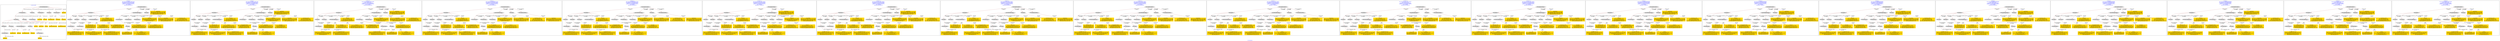 digraph n0 {
fontcolor="blue"
remincross="true"
label="s21-s-met.json"
subgraph cluster_0 {
label="1-correct model"
n2[style="filled",color="white",fillcolor="lightgray",label="E12_Production1"];
n3[style="filled",color="white",fillcolor="lightgray",label="E21_Person1"];
n4[style="filled",color="white",fillcolor="lightgray",label="E55_Type1"];
n5[style="filled",color="white",fillcolor="lightgray",label="E52_Time-Span3"];
n6[style="filled",color="white",fillcolor="lightgray",label="E69_Death1"];
n7[style="filled",color="white",fillcolor="lightgray",label="E74_Group1"];
n8[style="filled",color="white",fillcolor="lightgray",label="E82_Actor_Appellation1"];
n9[style="filled",color="white",fillcolor="lightgray",label="E67_Birth1"];
n10[shape="plaintext",style="filled",fillcolor="gold",label="artistURI"];
n11[style="filled",color="white",fillcolor="lightgray",label="E22_Man-Made_Object1"];
n12[style="filled",color="white",fillcolor="lightgray",label="E35_Title1"];
n13[style="filled",color="white",fillcolor="lightgray",label="E8_Acquisition1"];
n14[style="filled",color="white",fillcolor="lightgray",label="E55_Type2"];
n15[style="filled",color="white",fillcolor="lightgray",label="E54_Dimension1"];
n16[shape="plaintext",style="filled",fillcolor="gold",label="objectURI"];
n17[shape="plaintext",style="filled",fillcolor="gold",label="artworkTitle"];
n18[style="filled",color="white",fillcolor="lightgray",label="E52_Time-Span1"];
n19[shape="plaintext",style="filled",fillcolor="gold",label="birthDate"];
n20[style="filled",color="white",fillcolor="lightgray",label="E52_Time-Span2"];
n21[shape="plaintext",style="filled",fillcolor="gold",label="deathDate"];
n22[shape="plaintext",style="filled",fillcolor="gold",label="dateOfStartOfCreation"];
n23[shape="plaintext",style="filled",fillcolor="gold",label="dateOfEndOfCreation"];
n24[shape="plaintext",style="filled",fillcolor="gold",label="dimensions"];
n25[shape="plaintext",style="filled",fillcolor="gold",label="medium_URI"];
n26[shape="plaintext",style="filled",fillcolor="gold",label="medium"];
n27[shape="plaintext",style="filled",fillcolor="gold",label="classification_URI"];
n28[shape="plaintext",style="filled",fillcolor="gold",label="classification"];
n29[shape="plaintext",style="filled",fillcolor="gold",label="nationality_URI"];
n30[shape="plaintext",style="filled",fillcolor="gold",label="nationality"];
n31[shape="plaintext",style="filled",fillcolor="gold",label="artistAppellationURI"];
n32[shape="plaintext",style="filled",fillcolor="gold",label="artistName"];
n33[shape="plaintext",style="filled",fillcolor="gold",label="creditLine"];
}
subgraph cluster_1 {
label="candidate 0\nlink coherence:0.8928571428571429\nnode coherence:0.9230769230769231\nconfidence:0.46816559175145583\nmapping score:0.5081919493872374\ncost:126.9993\n-precision:0.68-recall:0.61"
n35[style="filled",color="white",fillcolor="lightgray",label="E12_Production1"];
n36[style="filled",color="white",fillcolor="lightgray",label="E55_Type1"];
n37[style="filled",color="white",fillcolor="lightgray",label="E21_Person1"];
n38[style="filled",color="white",fillcolor="lightgray",label="E67_Birth1"];
n39[style="filled",color="white",fillcolor="lightgray",label="E69_Death1"];
n40[style="filled",color="white",fillcolor="lightgray",label="E74_Group1"];
n41[style="filled",color="white",fillcolor="lightgray",label="E82_Actor_Appellation1"];
n42[style="filled",color="white",fillcolor="lightgray",label="E22_Man-Made_Object1"];
n43[style="filled",color="white",fillcolor="lightgray",label="E54_Dimension1"];
n44[style="filled",color="white",fillcolor="lightgray",label="E8_Acquisition1"];
n45[style="filled",color="white",fillcolor="lightgray",label="E33_Linguistic_Object2"];
n46[style="filled",color="white",fillcolor="lightgray",label="E55_Type2"];
n47[style="filled",color="white",fillcolor="lightgray",label="E52_Time-Span1"];
n48[style="filled",color="white",fillcolor="lightgray",label="E52_Time-Span3"];
n49[shape="plaintext",style="filled",fillcolor="gold",label="nationality_URI\n[E74_Group,classLink,0.644]\n[E55_Type,classLink,0.215]\n[E57_Material,classLink,0.112]\n[E74_Group,label,0.029]"];
n50[shape="plaintext",style="filled",fillcolor="gold",label="creditLine\n[E30_Right,P3_has_note,0.494]\n[E8_Acquisition,P3_has_note,0.252]\n[E52_Time-Span,P82b_end_of_the_end,0.171]\n[E82_Actor_Appellation,label,0.083]"];
n51[shape="plaintext",style="filled",fillcolor="gold",label="medium_URI\n[E74_Group,classLink,0.363]\n[E57_Material,classLink,0.33]\n[E55_Type,classLink,0.307]"];
n52[shape="plaintext",style="filled",fillcolor="gold",label="dateOfStartOfCreation\n[E52_Time-Span,P82b_end_of_the_end,0.471]\n[E52_Time-Span,P82_at_some_time_within,0.263]\n[E54_Dimension,P3_has_note,0.17]\n[E8_Acquisition,P3_has_note,0.095]"];
n53[shape="plaintext",style="filled",fillcolor="gold",label="dimensions\n[E54_Dimension,P3_has_note,0.8]\n[E22_Man-Made_Object,classLink,0.074]\n[E22_Man-Made_Object,P3_has_note,0.067]\n[E34_Inscription,P3_has_note,0.059]"];
n54[shape="plaintext",style="filled",fillcolor="gold",label="birthDate\n[E52_Time-Span,P82b_end_of_the_end,0.563]\n[E52_Time-Span,P82_at_some_time_within,0.187]\n[E12_Production,P3_has_note,0.174]\n[E35_Title,label,0.077]"];
n55[shape="plaintext",style="filled",fillcolor="gold",label="artistAppellationURI\n[E82_Actor_Appellation,classLink,0.88]\n[E39_Actor,classLink,0.054]\n[E21_Person,classLink,0.049]\n[E30_Right,P3_has_note,0.016]"];
n56[shape="plaintext",style="filled",fillcolor="gold",label="objectURI\n[E22_Man-Made_Object,classLink,0.862]\n[E22_Man-Made_Object,P3_has_note,0.051]\n[E30_Right,P3_has_note,0.045]\n[E35_Title,label,0.043]"];
n57[shape="plaintext",style="filled",fillcolor="gold",label="classification\n[E33_Linguistic_Object,P3_has_note,0.294]\n[E22_Man-Made_Object,P3_has_note,0.289]\n[E73_Information_Object,P3_has_note,0.273]\n[E39_Actor,P3_has_note,0.144]"];
n58[shape="plaintext",style="filled",fillcolor="gold",label="classification_URI\n[E55_Type,classLink,0.504]\n[E74_Group,classLink,0.248]\n[E57_Material,classLink,0.225]\n[E22_Man-Made_Object,P3_has_note,0.023]"];
n59[shape="plaintext",style="filled",fillcolor="gold",label="artworkTitle\n[E22_Man-Made_Object,P3_has_note,0.355]\n[E73_Information_Object,P3_has_note,0.306]\n[E33_Linguistic_Object,P3_has_note,0.193]\n[E40_Legal_Body,label,0.146]"];
n60[shape="plaintext",style="filled",fillcolor="gold",label="nationality\n[E74_Group,label,0.515]\n[E74_Group,classLink,0.264]\n[E55_Type,label,0.129]\n[E8_Acquisition,P3_has_note,0.093]"];
n61[shape="plaintext",style="filled",fillcolor="gold",label="medium\n[E57_Material,label,0.332]\n[E29_Design_or_Procedure,P3_has_note,0.245]\n[E55_Type,label,0.216]\n[E57_Material,classLink,0.207]"];
n62[shape="plaintext",style="filled",fillcolor="gold",label="artistURI\n[E39_Actor,classLink,0.335]\n[E21_Person,classLink,0.304]\n[E82_Actor_Appellation,classLink,0.259]\n[E30_Right,P3_has_note,0.102]"];
n63[shape="plaintext",style="filled",fillcolor="gold",label="dateOfEndOfCreation\n[E52_Time-Span,P82b_end_of_the_end,0.471]\n[E52_Time-Span,P82_at_some_time_within,0.263]\n[E54_Dimension,P3_has_note,0.17]\n[E8_Acquisition,P3_has_note,0.095]"];
}
subgraph cluster_2 {
label="candidate 1\nlink coherence:0.8928571428571429\nnode coherence:0.9230769230769231\nconfidence:0.4287288064146163\nmapping score:0.4950463542749575\ncost:126.9993\n-precision:0.61-recall:0.55"
n65[style="filled",color="white",fillcolor="lightgray",label="E12_Production1"];
n66[style="filled",color="white",fillcolor="lightgray",label="E55_Type1"];
n67[style="filled",color="white",fillcolor="lightgray",label="E21_Person1"];
n68[style="filled",color="white",fillcolor="lightgray",label="E67_Birth1"];
n69[style="filled",color="white",fillcolor="lightgray",label="E69_Death1"];
n70[style="filled",color="white",fillcolor="lightgray",label="E74_Group1"];
n71[style="filled",color="white",fillcolor="lightgray",label="E82_Actor_Appellation1"];
n72[style="filled",color="white",fillcolor="lightgray",label="E22_Man-Made_Object1"];
n73[style="filled",color="white",fillcolor="lightgray",label="E54_Dimension1"];
n74[style="filled",color="white",fillcolor="lightgray",label="E8_Acquisition1"];
n75[style="filled",color="white",fillcolor="lightgray",label="E33_Linguistic_Object2"];
n76[style="filled",color="white",fillcolor="lightgray",label="E55_Type2"];
n77[style="filled",color="white",fillcolor="lightgray",label="E52_Time-Span1"];
n78[style="filled",color="white",fillcolor="lightgray",label="E52_Time-Span3"];
n79[shape="plaintext",style="filled",fillcolor="gold",label="nationality_URI\n[E74_Group,classLink,0.644]\n[E55_Type,classLink,0.215]\n[E57_Material,classLink,0.112]\n[E74_Group,label,0.029]"];
n80[shape="plaintext",style="filled",fillcolor="gold",label="nationality\n[E74_Group,label,0.515]\n[E74_Group,classLink,0.264]\n[E55_Type,label,0.129]\n[E8_Acquisition,P3_has_note,0.093]"];
n81[shape="plaintext",style="filled",fillcolor="gold",label="medium_URI\n[E74_Group,classLink,0.363]\n[E57_Material,classLink,0.33]\n[E55_Type,classLink,0.307]"];
n82[shape="plaintext",style="filled",fillcolor="gold",label="dateOfStartOfCreation\n[E52_Time-Span,P82b_end_of_the_end,0.471]\n[E52_Time-Span,P82_at_some_time_within,0.263]\n[E54_Dimension,P3_has_note,0.17]\n[E8_Acquisition,P3_has_note,0.095]"];
n83[shape="plaintext",style="filled",fillcolor="gold",label="dimensions\n[E54_Dimension,P3_has_note,0.8]\n[E22_Man-Made_Object,classLink,0.074]\n[E22_Man-Made_Object,P3_has_note,0.067]\n[E34_Inscription,P3_has_note,0.059]"];
n84[shape="plaintext",style="filled",fillcolor="gold",label="creditLine\n[E30_Right,P3_has_note,0.494]\n[E8_Acquisition,P3_has_note,0.252]\n[E52_Time-Span,P82b_end_of_the_end,0.171]\n[E82_Actor_Appellation,label,0.083]"];
n85[shape="plaintext",style="filled",fillcolor="gold",label="birthDate\n[E52_Time-Span,P82b_end_of_the_end,0.563]\n[E52_Time-Span,P82_at_some_time_within,0.187]\n[E12_Production,P3_has_note,0.174]\n[E35_Title,label,0.077]"];
n86[shape="plaintext",style="filled",fillcolor="gold",label="artistAppellationURI\n[E82_Actor_Appellation,classLink,0.88]\n[E39_Actor,classLink,0.054]\n[E21_Person,classLink,0.049]\n[E30_Right,P3_has_note,0.016]"];
n87[shape="plaintext",style="filled",fillcolor="gold",label="objectURI\n[E22_Man-Made_Object,classLink,0.862]\n[E22_Man-Made_Object,P3_has_note,0.051]\n[E30_Right,P3_has_note,0.045]\n[E35_Title,label,0.043]"];
n88[shape="plaintext",style="filled",fillcolor="gold",label="classification\n[E33_Linguistic_Object,P3_has_note,0.294]\n[E22_Man-Made_Object,P3_has_note,0.289]\n[E73_Information_Object,P3_has_note,0.273]\n[E39_Actor,P3_has_note,0.144]"];
n89[shape="plaintext",style="filled",fillcolor="gold",label="classification_URI\n[E55_Type,classLink,0.504]\n[E74_Group,classLink,0.248]\n[E57_Material,classLink,0.225]\n[E22_Man-Made_Object,P3_has_note,0.023]"];
n90[shape="plaintext",style="filled",fillcolor="gold",label="artworkTitle\n[E22_Man-Made_Object,P3_has_note,0.355]\n[E73_Information_Object,P3_has_note,0.306]\n[E33_Linguistic_Object,P3_has_note,0.193]\n[E40_Legal_Body,label,0.146]"];
n91[shape="plaintext",style="filled",fillcolor="gold",label="medium\n[E57_Material,label,0.332]\n[E29_Design_or_Procedure,P3_has_note,0.245]\n[E55_Type,label,0.216]\n[E57_Material,classLink,0.207]"];
n92[shape="plaintext",style="filled",fillcolor="gold",label="artistURI\n[E39_Actor,classLink,0.335]\n[E21_Person,classLink,0.304]\n[E82_Actor_Appellation,classLink,0.259]\n[E30_Right,P3_has_note,0.102]"];
n93[shape="plaintext",style="filled",fillcolor="gold",label="dateOfEndOfCreation\n[E52_Time-Span,P82b_end_of_the_end,0.471]\n[E52_Time-Span,P82_at_some_time_within,0.263]\n[E54_Dimension,P3_has_note,0.17]\n[E8_Acquisition,P3_has_note,0.095]"];
}
subgraph cluster_3 {
label="candidate 10\nlink coherence:0.8846153846153846\nnode coherence:0.92\nconfidence:0.4456454061865081\nmapping score:0.5107706909510583\ncost:124.99939\n-precision:0.69-recall:0.58"
n95[style="filled",color="white",fillcolor="lightgray",label="E12_Production1"];
n96[style="filled",color="white",fillcolor="lightgray",label="E52_Time-Span2"];
n97[style="filled",color="white",fillcolor="lightgray",label="E55_Type1"];
n98[style="filled",color="white",fillcolor="lightgray",label="E21_Person1"];
n99[style="filled",color="white",fillcolor="lightgray",label="E67_Birth1"];
n100[style="filled",color="white",fillcolor="lightgray",label="E74_Group1"];
n101[style="filled",color="white",fillcolor="lightgray",label="E82_Actor_Appellation1"];
n102[style="filled",color="white",fillcolor="lightgray",label="E22_Man-Made_Object1"];
n103[style="filled",color="white",fillcolor="lightgray",label="E54_Dimension1"];
n104[style="filled",color="white",fillcolor="lightgray",label="E33_Linguistic_Object2"];
n105[style="filled",color="white",fillcolor="lightgray",label="E55_Type2"];
n106[style="filled",color="white",fillcolor="lightgray",label="E52_Time-Span1"];
n107[shape="plaintext",style="filled",fillcolor="gold",label="nationality_URI\n[E74_Group,classLink,0.644]\n[E55_Type,classLink,0.215]\n[E57_Material,classLink,0.112]\n[E74_Group,label,0.029]"];
n108[shape="plaintext",style="filled",fillcolor="gold",label="medium_URI\n[E74_Group,classLink,0.363]\n[E57_Material,classLink,0.33]\n[E55_Type,classLink,0.307]"];
n109[shape="plaintext",style="filled",fillcolor="gold",label="birthDate\n[E52_Time-Span,P82b_end_of_the_end,0.563]\n[E52_Time-Span,P82_at_some_time_within,0.187]\n[E12_Production,P3_has_note,0.174]\n[E35_Title,label,0.077]"];
n110[shape="plaintext",style="filled",fillcolor="gold",label="dimensions\n[E54_Dimension,P3_has_note,0.8]\n[E22_Man-Made_Object,classLink,0.074]\n[E22_Man-Made_Object,P3_has_note,0.067]\n[E34_Inscription,P3_has_note,0.059]"];
n111[shape="plaintext",style="filled",fillcolor="gold",label="creditLine\n[E30_Right,P3_has_note,0.494]\n[E8_Acquisition,P3_has_note,0.252]\n[E52_Time-Span,P82b_end_of_the_end,0.171]\n[E82_Actor_Appellation,label,0.083]"];
n112[shape="plaintext",style="filled",fillcolor="gold",label="dateOfEndOfCreation\n[E52_Time-Span,P82b_end_of_the_end,0.471]\n[E52_Time-Span,P82_at_some_time_within,0.263]\n[E54_Dimension,P3_has_note,0.17]\n[E8_Acquisition,P3_has_note,0.095]"];
n113[shape="plaintext",style="filled",fillcolor="gold",label="artistAppellationURI\n[E82_Actor_Appellation,classLink,0.88]\n[E39_Actor,classLink,0.054]\n[E21_Person,classLink,0.049]\n[E30_Right,P3_has_note,0.016]"];
n114[shape="plaintext",style="filled",fillcolor="gold",label="objectURI\n[E22_Man-Made_Object,classLink,0.862]\n[E22_Man-Made_Object,P3_has_note,0.051]\n[E30_Right,P3_has_note,0.045]\n[E35_Title,label,0.043]"];
n115[shape="plaintext",style="filled",fillcolor="gold",label="classification\n[E33_Linguistic_Object,P3_has_note,0.294]\n[E22_Man-Made_Object,P3_has_note,0.289]\n[E73_Information_Object,P3_has_note,0.273]\n[E39_Actor,P3_has_note,0.144]"];
n116[shape="plaintext",style="filled",fillcolor="gold",label="classification_URI\n[E55_Type,classLink,0.504]\n[E74_Group,classLink,0.248]\n[E57_Material,classLink,0.225]\n[E22_Man-Made_Object,P3_has_note,0.023]"];
n117[shape="plaintext",style="filled",fillcolor="gold",label="artworkTitle\n[E22_Man-Made_Object,P3_has_note,0.355]\n[E73_Information_Object,P3_has_note,0.306]\n[E33_Linguistic_Object,P3_has_note,0.193]\n[E40_Legal_Body,label,0.146]"];
n118[shape="plaintext",style="filled",fillcolor="gold",label="nationality\n[E74_Group,label,0.515]\n[E74_Group,classLink,0.264]\n[E55_Type,label,0.129]\n[E8_Acquisition,P3_has_note,0.093]"];
n119[shape="plaintext",style="filled",fillcolor="gold",label="medium\n[E57_Material,label,0.332]\n[E29_Design_or_Procedure,P3_has_note,0.245]\n[E55_Type,label,0.216]\n[E57_Material,classLink,0.207]"];
n120[shape="plaintext",style="filled",fillcolor="gold",label="artistURI\n[E39_Actor,classLink,0.335]\n[E21_Person,classLink,0.304]\n[E82_Actor_Appellation,classLink,0.259]\n[E30_Right,P3_has_note,0.102]"];
n121[shape="plaintext",style="filled",fillcolor="gold",label="dateOfStartOfCreation\n[E52_Time-Span,P82b_end_of_the_end,0.471]\n[E52_Time-Span,P82_at_some_time_within,0.263]\n[E54_Dimension,P3_has_note,0.17]\n[E8_Acquisition,P3_has_note,0.095]"];
}
subgraph cluster_4 {
label="candidate 11\nlink coherence:0.8620689655172413\nnode coherence:0.9230769230769231\nconfidence:0.46816559175145583\nmapping score:0.5081919493872374\ncost:226.9993\n-precision:0.66-recall:0.61"
n123[style="filled",color="white",fillcolor="lightgray",label="E12_Production1"];
n124[style="filled",color="white",fillcolor="lightgray",label="E55_Type1"];
n125[style="filled",color="white",fillcolor="lightgray",label="E21_Person1"];
n126[style="filled",color="white",fillcolor="lightgray",label="E67_Birth1"];
n127[style="filled",color="white",fillcolor="lightgray",label="E69_Death1"];
n128[style="filled",color="white",fillcolor="lightgray",label="E74_Group1"];
n129[style="filled",color="white",fillcolor="lightgray",label="E82_Actor_Appellation1"];
n130[style="filled",color="white",fillcolor="lightgray",label="E22_Man-Made_Object1"];
n131[style="filled",color="white",fillcolor="lightgray",label="E54_Dimension1"];
n132[style="filled",color="white",fillcolor="lightgray",label="E8_Acquisition1"];
n133[style="filled",color="white",fillcolor="lightgray",label="E33_Linguistic_Object2"];
n134[style="filled",color="white",fillcolor="lightgray",label="E55_Type2"];
n135[style="filled",color="white",fillcolor="lightgray",label="E52_Time-Span1"];
n136[style="filled",color="white",fillcolor="lightgray",label="E52_Time-Span3"];
n137[style="filled",color="white",fillcolor="lightgray",label="E33_Linguistic_Object1"];
n138[shape="plaintext",style="filled",fillcolor="gold",label="nationality_URI\n[E74_Group,classLink,0.644]\n[E55_Type,classLink,0.215]\n[E57_Material,classLink,0.112]\n[E74_Group,label,0.029]"];
n139[shape="plaintext",style="filled",fillcolor="gold",label="creditLine\n[E30_Right,P3_has_note,0.494]\n[E8_Acquisition,P3_has_note,0.252]\n[E52_Time-Span,P82b_end_of_the_end,0.171]\n[E82_Actor_Appellation,label,0.083]"];
n140[shape="plaintext",style="filled",fillcolor="gold",label="medium_URI\n[E74_Group,classLink,0.363]\n[E57_Material,classLink,0.33]\n[E55_Type,classLink,0.307]"];
n141[shape="plaintext",style="filled",fillcolor="gold",label="dateOfStartOfCreation\n[E52_Time-Span,P82b_end_of_the_end,0.471]\n[E52_Time-Span,P82_at_some_time_within,0.263]\n[E54_Dimension,P3_has_note,0.17]\n[E8_Acquisition,P3_has_note,0.095]"];
n142[shape="plaintext",style="filled",fillcolor="gold",label="dimensions\n[E54_Dimension,P3_has_note,0.8]\n[E22_Man-Made_Object,classLink,0.074]\n[E22_Man-Made_Object,P3_has_note,0.067]\n[E34_Inscription,P3_has_note,0.059]"];
n143[shape="plaintext",style="filled",fillcolor="gold",label="birthDate\n[E52_Time-Span,P82b_end_of_the_end,0.563]\n[E52_Time-Span,P82_at_some_time_within,0.187]\n[E12_Production,P3_has_note,0.174]\n[E35_Title,label,0.077]"];
n144[shape="plaintext",style="filled",fillcolor="gold",label="artistAppellationURI\n[E82_Actor_Appellation,classLink,0.88]\n[E39_Actor,classLink,0.054]\n[E21_Person,classLink,0.049]\n[E30_Right,P3_has_note,0.016]"];
n145[shape="plaintext",style="filled",fillcolor="gold",label="objectURI\n[E22_Man-Made_Object,classLink,0.862]\n[E22_Man-Made_Object,P3_has_note,0.051]\n[E30_Right,P3_has_note,0.045]\n[E35_Title,label,0.043]"];
n146[shape="plaintext",style="filled",fillcolor="gold",label="classification\n[E33_Linguistic_Object,P3_has_note,0.294]\n[E22_Man-Made_Object,P3_has_note,0.289]\n[E73_Information_Object,P3_has_note,0.273]\n[E39_Actor,P3_has_note,0.144]"];
n147[shape="plaintext",style="filled",fillcolor="gold",label="classification_URI\n[E55_Type,classLink,0.504]\n[E74_Group,classLink,0.248]\n[E57_Material,classLink,0.225]\n[E22_Man-Made_Object,P3_has_note,0.023]"];
n148[shape="plaintext",style="filled",fillcolor="gold",label="artworkTitle\n[E22_Man-Made_Object,P3_has_note,0.355]\n[E73_Information_Object,P3_has_note,0.306]\n[E33_Linguistic_Object,P3_has_note,0.193]\n[E40_Legal_Body,label,0.146]"];
n149[shape="plaintext",style="filled",fillcolor="gold",label="nationality\n[E74_Group,label,0.515]\n[E74_Group,classLink,0.264]\n[E55_Type,label,0.129]\n[E8_Acquisition,P3_has_note,0.093]"];
n150[shape="plaintext",style="filled",fillcolor="gold",label="medium\n[E57_Material,label,0.332]\n[E29_Design_or_Procedure,P3_has_note,0.245]\n[E55_Type,label,0.216]\n[E57_Material,classLink,0.207]"];
n151[shape="plaintext",style="filled",fillcolor="gold",label="artistURI\n[E39_Actor,classLink,0.335]\n[E21_Person,classLink,0.304]\n[E82_Actor_Appellation,classLink,0.259]\n[E30_Right,P3_has_note,0.102]"];
n152[shape="plaintext",style="filled",fillcolor="gold",label="dateOfEndOfCreation\n[E52_Time-Span,P82b_end_of_the_end,0.471]\n[E52_Time-Span,P82_at_some_time_within,0.263]\n[E54_Dimension,P3_has_note,0.17]\n[E8_Acquisition,P3_has_note,0.095]"];
}
subgraph cluster_5 {
label="candidate 12\nlink coherence:0.8620689655172413\nnode coherence:0.9230769230769231\nconfidence:0.4287288064146163\nmapping score:0.4950463542749575\ncost:226.9993\n-precision:0.59-recall:0.55"
n154[style="filled",color="white",fillcolor="lightgray",label="E12_Production1"];
n155[style="filled",color="white",fillcolor="lightgray",label="E55_Type1"];
n156[style="filled",color="white",fillcolor="lightgray",label="E21_Person1"];
n157[style="filled",color="white",fillcolor="lightgray",label="E67_Birth1"];
n158[style="filled",color="white",fillcolor="lightgray",label="E69_Death1"];
n159[style="filled",color="white",fillcolor="lightgray",label="E74_Group1"];
n160[style="filled",color="white",fillcolor="lightgray",label="E82_Actor_Appellation1"];
n161[style="filled",color="white",fillcolor="lightgray",label="E22_Man-Made_Object1"];
n162[style="filled",color="white",fillcolor="lightgray",label="E54_Dimension1"];
n163[style="filled",color="white",fillcolor="lightgray",label="E8_Acquisition1"];
n164[style="filled",color="white",fillcolor="lightgray",label="E33_Linguistic_Object2"];
n165[style="filled",color="white",fillcolor="lightgray",label="E55_Type2"];
n166[style="filled",color="white",fillcolor="lightgray",label="E52_Time-Span1"];
n167[style="filled",color="white",fillcolor="lightgray",label="E52_Time-Span3"];
n168[style="filled",color="white",fillcolor="lightgray",label="E33_Linguistic_Object1"];
n169[shape="plaintext",style="filled",fillcolor="gold",label="nationality_URI\n[E74_Group,classLink,0.644]\n[E55_Type,classLink,0.215]\n[E57_Material,classLink,0.112]\n[E74_Group,label,0.029]"];
n170[shape="plaintext",style="filled",fillcolor="gold",label="nationality\n[E74_Group,label,0.515]\n[E74_Group,classLink,0.264]\n[E55_Type,label,0.129]\n[E8_Acquisition,P3_has_note,0.093]"];
n171[shape="plaintext",style="filled",fillcolor="gold",label="medium_URI\n[E74_Group,classLink,0.363]\n[E57_Material,classLink,0.33]\n[E55_Type,classLink,0.307]"];
n172[shape="plaintext",style="filled",fillcolor="gold",label="dateOfStartOfCreation\n[E52_Time-Span,P82b_end_of_the_end,0.471]\n[E52_Time-Span,P82_at_some_time_within,0.263]\n[E54_Dimension,P3_has_note,0.17]\n[E8_Acquisition,P3_has_note,0.095]"];
n173[shape="plaintext",style="filled",fillcolor="gold",label="dimensions\n[E54_Dimension,P3_has_note,0.8]\n[E22_Man-Made_Object,classLink,0.074]\n[E22_Man-Made_Object,P3_has_note,0.067]\n[E34_Inscription,P3_has_note,0.059]"];
n174[shape="plaintext",style="filled",fillcolor="gold",label="creditLine\n[E30_Right,P3_has_note,0.494]\n[E8_Acquisition,P3_has_note,0.252]\n[E52_Time-Span,P82b_end_of_the_end,0.171]\n[E82_Actor_Appellation,label,0.083]"];
n175[shape="plaintext",style="filled",fillcolor="gold",label="birthDate\n[E52_Time-Span,P82b_end_of_the_end,0.563]\n[E52_Time-Span,P82_at_some_time_within,0.187]\n[E12_Production,P3_has_note,0.174]\n[E35_Title,label,0.077]"];
n176[shape="plaintext",style="filled",fillcolor="gold",label="artistAppellationURI\n[E82_Actor_Appellation,classLink,0.88]\n[E39_Actor,classLink,0.054]\n[E21_Person,classLink,0.049]\n[E30_Right,P3_has_note,0.016]"];
n177[shape="plaintext",style="filled",fillcolor="gold",label="objectURI\n[E22_Man-Made_Object,classLink,0.862]\n[E22_Man-Made_Object,P3_has_note,0.051]\n[E30_Right,P3_has_note,0.045]\n[E35_Title,label,0.043]"];
n178[shape="plaintext",style="filled",fillcolor="gold",label="classification\n[E33_Linguistic_Object,P3_has_note,0.294]\n[E22_Man-Made_Object,P3_has_note,0.289]\n[E73_Information_Object,P3_has_note,0.273]\n[E39_Actor,P3_has_note,0.144]"];
n179[shape="plaintext",style="filled",fillcolor="gold",label="classification_URI\n[E55_Type,classLink,0.504]\n[E74_Group,classLink,0.248]\n[E57_Material,classLink,0.225]\n[E22_Man-Made_Object,P3_has_note,0.023]"];
n180[shape="plaintext",style="filled",fillcolor="gold",label="artworkTitle\n[E22_Man-Made_Object,P3_has_note,0.355]\n[E73_Information_Object,P3_has_note,0.306]\n[E33_Linguistic_Object,P3_has_note,0.193]\n[E40_Legal_Body,label,0.146]"];
n181[shape="plaintext",style="filled",fillcolor="gold",label="medium\n[E57_Material,label,0.332]\n[E29_Design_or_Procedure,P3_has_note,0.245]\n[E55_Type,label,0.216]\n[E57_Material,classLink,0.207]"];
n182[shape="plaintext",style="filled",fillcolor="gold",label="artistURI\n[E39_Actor,classLink,0.335]\n[E21_Person,classLink,0.304]\n[E82_Actor_Appellation,classLink,0.259]\n[E30_Right,P3_has_note,0.102]"];
n183[shape="plaintext",style="filled",fillcolor="gold",label="dateOfEndOfCreation\n[E52_Time-Span,P82b_end_of_the_end,0.471]\n[E52_Time-Span,P82_at_some_time_within,0.263]\n[E54_Dimension,P3_has_note,0.17]\n[E8_Acquisition,P3_has_note,0.095]"];
}
subgraph cluster_6 {
label="candidate 13\nlink coherence:0.8571428571428571\nnode coherence:0.9230769230769231\nconfidence:0.46816559175145583\nmapping score:0.5081919493872374\ncost:126.99929\n-precision:0.71-recall:0.65"
n185[style="filled",color="white",fillcolor="lightgray",label="E12_Production1"];
n186[style="filled",color="white",fillcolor="lightgray",label="E55_Type1"];
n187[style="filled",color="white",fillcolor="lightgray",label="E21_Person1"];
n188[style="filled",color="white",fillcolor="lightgray",label="E67_Birth1"];
n189[style="filled",color="white",fillcolor="lightgray",label="E69_Death1"];
n190[style="filled",color="white",fillcolor="lightgray",label="E74_Group1"];
n191[style="filled",color="white",fillcolor="lightgray",label="E82_Actor_Appellation1"];
n192[style="filled",color="white",fillcolor="lightgray",label="E22_Man-Made_Object1"];
n193[style="filled",color="white",fillcolor="lightgray",label="E54_Dimension1"];
n194[style="filled",color="white",fillcolor="lightgray",label="E55_Type2"];
n195[style="filled",color="white",fillcolor="lightgray",label="E8_Acquisition1"];
n196[style="filled",color="white",fillcolor="lightgray",label="E33_Linguistic_Object1"];
n197[style="filled",color="white",fillcolor="lightgray",label="E52_Time-Span1"];
n198[style="filled",color="white",fillcolor="lightgray",label="E52_Time-Span3"];
n199[shape="plaintext",style="filled",fillcolor="gold",label="nationality_URI\n[E74_Group,classLink,0.644]\n[E55_Type,classLink,0.215]\n[E57_Material,classLink,0.112]\n[E74_Group,label,0.029]"];
n200[shape="plaintext",style="filled",fillcolor="gold",label="creditLine\n[E30_Right,P3_has_note,0.494]\n[E8_Acquisition,P3_has_note,0.252]\n[E52_Time-Span,P82b_end_of_the_end,0.171]\n[E82_Actor_Appellation,label,0.083]"];
n201[shape="plaintext",style="filled",fillcolor="gold",label="medium_URI\n[E74_Group,classLink,0.363]\n[E57_Material,classLink,0.33]\n[E55_Type,classLink,0.307]"];
n202[shape="plaintext",style="filled",fillcolor="gold",label="dateOfStartOfCreation\n[E52_Time-Span,P82b_end_of_the_end,0.471]\n[E52_Time-Span,P82_at_some_time_within,0.263]\n[E54_Dimension,P3_has_note,0.17]\n[E8_Acquisition,P3_has_note,0.095]"];
n203[shape="plaintext",style="filled",fillcolor="gold",label="dimensions\n[E54_Dimension,P3_has_note,0.8]\n[E22_Man-Made_Object,classLink,0.074]\n[E22_Man-Made_Object,P3_has_note,0.067]\n[E34_Inscription,P3_has_note,0.059]"];
n204[shape="plaintext",style="filled",fillcolor="gold",label="birthDate\n[E52_Time-Span,P82b_end_of_the_end,0.563]\n[E52_Time-Span,P82_at_some_time_within,0.187]\n[E12_Production,P3_has_note,0.174]\n[E35_Title,label,0.077]"];
n205[shape="plaintext",style="filled",fillcolor="gold",label="artistAppellationURI\n[E82_Actor_Appellation,classLink,0.88]\n[E39_Actor,classLink,0.054]\n[E21_Person,classLink,0.049]\n[E30_Right,P3_has_note,0.016]"];
n206[shape="plaintext",style="filled",fillcolor="gold",label="objectURI\n[E22_Man-Made_Object,classLink,0.862]\n[E22_Man-Made_Object,P3_has_note,0.051]\n[E30_Right,P3_has_note,0.045]\n[E35_Title,label,0.043]"];
n207[shape="plaintext",style="filled",fillcolor="gold",label="classification\n[E33_Linguistic_Object,P3_has_note,0.294]\n[E22_Man-Made_Object,P3_has_note,0.289]\n[E73_Information_Object,P3_has_note,0.273]\n[E39_Actor,P3_has_note,0.144]"];
n208[shape="plaintext",style="filled",fillcolor="gold",label="classification_URI\n[E55_Type,classLink,0.504]\n[E74_Group,classLink,0.248]\n[E57_Material,classLink,0.225]\n[E22_Man-Made_Object,P3_has_note,0.023]"];
n209[shape="plaintext",style="filled",fillcolor="gold",label="artworkTitle\n[E22_Man-Made_Object,P3_has_note,0.355]\n[E73_Information_Object,P3_has_note,0.306]\n[E33_Linguistic_Object,P3_has_note,0.193]\n[E40_Legal_Body,label,0.146]"];
n210[shape="plaintext",style="filled",fillcolor="gold",label="nationality\n[E74_Group,label,0.515]\n[E74_Group,classLink,0.264]\n[E55_Type,label,0.129]\n[E8_Acquisition,P3_has_note,0.093]"];
n211[shape="plaintext",style="filled",fillcolor="gold",label="medium\n[E57_Material,label,0.332]\n[E29_Design_or_Procedure,P3_has_note,0.245]\n[E55_Type,label,0.216]\n[E57_Material,classLink,0.207]"];
n212[shape="plaintext",style="filled",fillcolor="gold",label="artistURI\n[E39_Actor,classLink,0.335]\n[E21_Person,classLink,0.304]\n[E82_Actor_Appellation,classLink,0.259]\n[E30_Right,P3_has_note,0.102]"];
n213[shape="plaintext",style="filled",fillcolor="gold",label="dateOfEndOfCreation\n[E52_Time-Span,P82b_end_of_the_end,0.471]\n[E52_Time-Span,P82_at_some_time_within,0.263]\n[E54_Dimension,P3_has_note,0.17]\n[E8_Acquisition,P3_has_note,0.095]"];
}
subgraph cluster_7 {
label="candidate 14\nlink coherence:0.8571428571428571\nnode coherence:0.9230769230769231\nconfidence:0.46816559175145583\nmapping score:0.5081919493872374\ncost:126.99932\n-precision:0.68-recall:0.61"
n215[style="filled",color="white",fillcolor="lightgray",label="E12_Production1"];
n216[style="filled",color="white",fillcolor="lightgray",label="E55_Type1"];
n217[style="filled",color="white",fillcolor="lightgray",label="E21_Person1"];
n218[style="filled",color="white",fillcolor="lightgray",label="E67_Birth1"];
n219[style="filled",color="white",fillcolor="lightgray",label="E69_Death1"];
n220[style="filled",color="white",fillcolor="lightgray",label="E74_Group1"];
n221[style="filled",color="white",fillcolor="lightgray",label="E82_Actor_Appellation1"];
n222[style="filled",color="white",fillcolor="lightgray",label="E22_Man-Made_Object1"];
n223[style="filled",color="white",fillcolor="lightgray",label="E54_Dimension1"];
n224[style="filled",color="white",fillcolor="lightgray",label="E8_Acquisition1"];
n225[style="filled",color="white",fillcolor="lightgray",label="E33_Linguistic_Object1"];
n226[style="filled",color="white",fillcolor="lightgray",label="E55_Type2"];
n227[style="filled",color="white",fillcolor="lightgray",label="E52_Time-Span1"];
n228[style="filled",color="white",fillcolor="lightgray",label="E52_Time-Span3"];
n229[shape="plaintext",style="filled",fillcolor="gold",label="nationality_URI\n[E74_Group,classLink,0.644]\n[E55_Type,classLink,0.215]\n[E57_Material,classLink,0.112]\n[E74_Group,label,0.029]"];
n230[shape="plaintext",style="filled",fillcolor="gold",label="creditLine\n[E30_Right,P3_has_note,0.494]\n[E8_Acquisition,P3_has_note,0.252]\n[E52_Time-Span,P82b_end_of_the_end,0.171]\n[E82_Actor_Appellation,label,0.083]"];
n231[shape="plaintext",style="filled",fillcolor="gold",label="medium_URI\n[E74_Group,classLink,0.363]\n[E57_Material,classLink,0.33]\n[E55_Type,classLink,0.307]"];
n232[shape="plaintext",style="filled",fillcolor="gold",label="dateOfStartOfCreation\n[E52_Time-Span,P82b_end_of_the_end,0.471]\n[E52_Time-Span,P82_at_some_time_within,0.263]\n[E54_Dimension,P3_has_note,0.17]\n[E8_Acquisition,P3_has_note,0.095]"];
n233[shape="plaintext",style="filled",fillcolor="gold",label="dimensions\n[E54_Dimension,P3_has_note,0.8]\n[E22_Man-Made_Object,classLink,0.074]\n[E22_Man-Made_Object,P3_has_note,0.067]\n[E34_Inscription,P3_has_note,0.059]"];
n234[shape="plaintext",style="filled",fillcolor="gold",label="birthDate\n[E52_Time-Span,P82b_end_of_the_end,0.563]\n[E52_Time-Span,P82_at_some_time_within,0.187]\n[E12_Production,P3_has_note,0.174]\n[E35_Title,label,0.077]"];
n235[shape="plaintext",style="filled",fillcolor="gold",label="artistAppellationURI\n[E82_Actor_Appellation,classLink,0.88]\n[E39_Actor,classLink,0.054]\n[E21_Person,classLink,0.049]\n[E30_Right,P3_has_note,0.016]"];
n236[shape="plaintext",style="filled",fillcolor="gold",label="objectURI\n[E22_Man-Made_Object,classLink,0.862]\n[E22_Man-Made_Object,P3_has_note,0.051]\n[E30_Right,P3_has_note,0.045]\n[E35_Title,label,0.043]"];
n237[shape="plaintext",style="filled",fillcolor="gold",label="classification\n[E33_Linguistic_Object,P3_has_note,0.294]\n[E22_Man-Made_Object,P3_has_note,0.289]\n[E73_Information_Object,P3_has_note,0.273]\n[E39_Actor,P3_has_note,0.144]"];
n238[shape="plaintext",style="filled",fillcolor="gold",label="classification_URI\n[E55_Type,classLink,0.504]\n[E74_Group,classLink,0.248]\n[E57_Material,classLink,0.225]\n[E22_Man-Made_Object,P3_has_note,0.023]"];
n239[shape="plaintext",style="filled",fillcolor="gold",label="artworkTitle\n[E22_Man-Made_Object,P3_has_note,0.355]\n[E73_Information_Object,P3_has_note,0.306]\n[E33_Linguistic_Object,P3_has_note,0.193]\n[E40_Legal_Body,label,0.146]"];
n240[shape="plaintext",style="filled",fillcolor="gold",label="nationality\n[E74_Group,label,0.515]\n[E74_Group,classLink,0.264]\n[E55_Type,label,0.129]\n[E8_Acquisition,P3_has_note,0.093]"];
n241[shape="plaintext",style="filled",fillcolor="gold",label="medium\n[E57_Material,label,0.332]\n[E29_Design_or_Procedure,P3_has_note,0.245]\n[E55_Type,label,0.216]\n[E57_Material,classLink,0.207]"];
n242[shape="plaintext",style="filled",fillcolor="gold",label="artistURI\n[E39_Actor,classLink,0.335]\n[E21_Person,classLink,0.304]\n[E82_Actor_Appellation,classLink,0.259]\n[E30_Right,P3_has_note,0.102]"];
n243[shape="plaintext",style="filled",fillcolor="gold",label="dateOfEndOfCreation\n[E52_Time-Span,P82b_end_of_the_end,0.471]\n[E52_Time-Span,P82_at_some_time_within,0.263]\n[E54_Dimension,P3_has_note,0.17]\n[E8_Acquisition,P3_has_note,0.095]"];
}
subgraph cluster_8 {
label="candidate 15\nlink coherence:0.8571428571428571\nnode coherence:0.9230769230769231\nconfidence:0.46816559175145583\nmapping score:0.5081919493872374\ncost:126.99933\n-precision:0.68-recall:0.61"
n245[style="filled",color="white",fillcolor="lightgray",label="E12_Production1"];
n246[style="filled",color="white",fillcolor="lightgray",label="E52_Time-Span2"];
n247[style="filled",color="white",fillcolor="lightgray",label="E55_Type1"];
n248[style="filled",color="white",fillcolor="lightgray",label="E21_Person1"];
n249[style="filled",color="white",fillcolor="lightgray",label="E67_Birth1"];
n250[style="filled",color="white",fillcolor="lightgray",label="E74_Group1"];
n251[style="filled",color="white",fillcolor="lightgray",label="E82_Actor_Appellation1"];
n252[style="filled",color="white",fillcolor="lightgray",label="E22_Man-Made_Object1"];
n253[style="filled",color="white",fillcolor="lightgray",label="E54_Dimension1"];
n254[style="filled",color="white",fillcolor="lightgray",label="E8_Acquisition1"];
n255[style="filled",color="white",fillcolor="lightgray",label="E33_Linguistic_Object2"];
n256[style="filled",color="white",fillcolor="lightgray",label="E55_Type2"];
n257[style="filled",color="white",fillcolor="lightgray",label="E52_Time-Span1"];
n258[style="filled",color="white",fillcolor="lightgray",label="E33_Linguistic_Object1"];
n259[shape="plaintext",style="filled",fillcolor="gold",label="nationality_URI\n[E74_Group,classLink,0.644]\n[E55_Type,classLink,0.215]\n[E57_Material,classLink,0.112]\n[E74_Group,label,0.029]"];
n260[shape="plaintext",style="filled",fillcolor="gold",label="creditLine\n[E30_Right,P3_has_note,0.494]\n[E8_Acquisition,P3_has_note,0.252]\n[E52_Time-Span,P82b_end_of_the_end,0.171]\n[E82_Actor_Appellation,label,0.083]"];
n261[shape="plaintext",style="filled",fillcolor="gold",label="medium_URI\n[E74_Group,classLink,0.363]\n[E57_Material,classLink,0.33]\n[E55_Type,classLink,0.307]"];
n262[shape="plaintext",style="filled",fillcolor="gold",label="birthDate\n[E52_Time-Span,P82b_end_of_the_end,0.563]\n[E52_Time-Span,P82_at_some_time_within,0.187]\n[E12_Production,P3_has_note,0.174]\n[E35_Title,label,0.077]"];
n263[shape="plaintext",style="filled",fillcolor="gold",label="dateOfEndOfCreation\n[E52_Time-Span,P82b_end_of_the_end,0.471]\n[E52_Time-Span,P82_at_some_time_within,0.263]\n[E54_Dimension,P3_has_note,0.17]\n[E8_Acquisition,P3_has_note,0.095]"];
n264[shape="plaintext",style="filled",fillcolor="gold",label="dimensions\n[E54_Dimension,P3_has_note,0.8]\n[E22_Man-Made_Object,classLink,0.074]\n[E22_Man-Made_Object,P3_has_note,0.067]\n[E34_Inscription,P3_has_note,0.059]"];
n265[shape="plaintext",style="filled",fillcolor="gold",label="artistAppellationURI\n[E82_Actor_Appellation,classLink,0.88]\n[E39_Actor,classLink,0.054]\n[E21_Person,classLink,0.049]\n[E30_Right,P3_has_note,0.016]"];
n266[shape="plaintext",style="filled",fillcolor="gold",label="objectURI\n[E22_Man-Made_Object,classLink,0.862]\n[E22_Man-Made_Object,P3_has_note,0.051]\n[E30_Right,P3_has_note,0.045]\n[E35_Title,label,0.043]"];
n267[shape="plaintext",style="filled",fillcolor="gold",label="classification\n[E33_Linguistic_Object,P3_has_note,0.294]\n[E22_Man-Made_Object,P3_has_note,0.289]\n[E73_Information_Object,P3_has_note,0.273]\n[E39_Actor,P3_has_note,0.144]"];
n268[shape="plaintext",style="filled",fillcolor="gold",label="classification_URI\n[E55_Type,classLink,0.504]\n[E74_Group,classLink,0.248]\n[E57_Material,classLink,0.225]\n[E22_Man-Made_Object,P3_has_note,0.023]"];
n269[shape="plaintext",style="filled",fillcolor="gold",label="artworkTitle\n[E22_Man-Made_Object,P3_has_note,0.355]\n[E73_Information_Object,P3_has_note,0.306]\n[E33_Linguistic_Object,P3_has_note,0.193]\n[E40_Legal_Body,label,0.146]"];
n270[shape="plaintext",style="filled",fillcolor="gold",label="nationality\n[E74_Group,label,0.515]\n[E74_Group,classLink,0.264]\n[E55_Type,label,0.129]\n[E8_Acquisition,P3_has_note,0.093]"];
n271[shape="plaintext",style="filled",fillcolor="gold",label="medium\n[E57_Material,label,0.332]\n[E29_Design_or_Procedure,P3_has_note,0.245]\n[E55_Type,label,0.216]\n[E57_Material,classLink,0.207]"];
n272[shape="plaintext",style="filled",fillcolor="gold",label="artistURI\n[E39_Actor,classLink,0.335]\n[E21_Person,classLink,0.304]\n[E82_Actor_Appellation,classLink,0.259]\n[E30_Right,P3_has_note,0.102]"];
n273[shape="plaintext",style="filled",fillcolor="gold",label="dateOfStartOfCreation\n[E52_Time-Span,P82b_end_of_the_end,0.471]\n[E52_Time-Span,P82_at_some_time_within,0.263]\n[E54_Dimension,P3_has_note,0.17]\n[E8_Acquisition,P3_has_note,0.095]"];
}
subgraph cluster_9 {
label="candidate 16\nlink coherence:0.8571428571428571\nnode coherence:0.9230769230769231\nconfidence:0.46816559175145583\nmapping score:0.5081919493872374\ncost:225.99933\n-precision:0.68-recall:0.61"
n275[style="filled",color="white",fillcolor="lightgray",label="E12_Production1"];
n276[style="filled",color="white",fillcolor="lightgray",label="E52_Time-Span2"];
n277[style="filled",color="white",fillcolor="lightgray",label="E55_Type1"];
n278[style="filled",color="white",fillcolor="lightgray",label="E21_Person1"];
n279[style="filled",color="white",fillcolor="lightgray",label="E67_Birth1"];
n280[style="filled",color="white",fillcolor="lightgray",label="E74_Group1"];
n281[style="filled",color="white",fillcolor="lightgray",label="E82_Actor_Appellation1"];
n282[style="filled",color="white",fillcolor="lightgray",label="E22_Man-Made_Object1"];
n283[style="filled",color="white",fillcolor="lightgray",label="E54_Dimension1"];
n284[style="filled",color="white",fillcolor="lightgray",label="E8_Acquisition1"];
n285[style="filled",color="white",fillcolor="lightgray",label="E33_Linguistic_Object2"];
n286[style="filled",color="white",fillcolor="lightgray",label="E55_Type2"];
n287[style="filled",color="white",fillcolor="lightgray",label="E52_Time-Span1"];
n288[style="filled",color="white",fillcolor="lightgray",label="E33_Linguistic_Object1"];
n289[shape="plaintext",style="filled",fillcolor="gold",label="nationality_URI\n[E74_Group,classLink,0.644]\n[E55_Type,classLink,0.215]\n[E57_Material,classLink,0.112]\n[E74_Group,label,0.029]"];
n290[shape="plaintext",style="filled",fillcolor="gold",label="creditLine\n[E30_Right,P3_has_note,0.494]\n[E8_Acquisition,P3_has_note,0.252]\n[E52_Time-Span,P82b_end_of_the_end,0.171]\n[E82_Actor_Appellation,label,0.083]"];
n291[shape="plaintext",style="filled",fillcolor="gold",label="medium_URI\n[E74_Group,classLink,0.363]\n[E57_Material,classLink,0.33]\n[E55_Type,classLink,0.307]"];
n292[shape="plaintext",style="filled",fillcolor="gold",label="dateOfStartOfCreation\n[E52_Time-Span,P82b_end_of_the_end,0.471]\n[E52_Time-Span,P82_at_some_time_within,0.263]\n[E54_Dimension,P3_has_note,0.17]\n[E8_Acquisition,P3_has_note,0.095]"];
n293[shape="plaintext",style="filled",fillcolor="gold",label="dimensions\n[E54_Dimension,P3_has_note,0.8]\n[E22_Man-Made_Object,classLink,0.074]\n[E22_Man-Made_Object,P3_has_note,0.067]\n[E34_Inscription,P3_has_note,0.059]"];
n294[shape="plaintext",style="filled",fillcolor="gold",label="birthDate\n[E52_Time-Span,P82b_end_of_the_end,0.563]\n[E52_Time-Span,P82_at_some_time_within,0.187]\n[E12_Production,P3_has_note,0.174]\n[E35_Title,label,0.077]"];
n295[shape="plaintext",style="filled",fillcolor="gold",label="artistAppellationURI\n[E82_Actor_Appellation,classLink,0.88]\n[E39_Actor,classLink,0.054]\n[E21_Person,classLink,0.049]\n[E30_Right,P3_has_note,0.016]"];
n296[shape="plaintext",style="filled",fillcolor="gold",label="objectURI\n[E22_Man-Made_Object,classLink,0.862]\n[E22_Man-Made_Object,P3_has_note,0.051]\n[E30_Right,P3_has_note,0.045]\n[E35_Title,label,0.043]"];
n297[shape="plaintext",style="filled",fillcolor="gold",label="classification\n[E33_Linguistic_Object,P3_has_note,0.294]\n[E22_Man-Made_Object,P3_has_note,0.289]\n[E73_Information_Object,P3_has_note,0.273]\n[E39_Actor,P3_has_note,0.144]"];
n298[shape="plaintext",style="filled",fillcolor="gold",label="classification_URI\n[E55_Type,classLink,0.504]\n[E74_Group,classLink,0.248]\n[E57_Material,classLink,0.225]\n[E22_Man-Made_Object,P3_has_note,0.023]"];
n299[shape="plaintext",style="filled",fillcolor="gold",label="artworkTitle\n[E22_Man-Made_Object,P3_has_note,0.355]\n[E73_Information_Object,P3_has_note,0.306]\n[E33_Linguistic_Object,P3_has_note,0.193]\n[E40_Legal_Body,label,0.146]"];
n300[shape="plaintext",style="filled",fillcolor="gold",label="nationality\n[E74_Group,label,0.515]\n[E74_Group,classLink,0.264]\n[E55_Type,label,0.129]\n[E8_Acquisition,P3_has_note,0.093]"];
n301[shape="plaintext",style="filled",fillcolor="gold",label="medium\n[E57_Material,label,0.332]\n[E29_Design_or_Procedure,P3_has_note,0.245]\n[E55_Type,label,0.216]\n[E57_Material,classLink,0.207]"];
n302[shape="plaintext",style="filled",fillcolor="gold",label="artistURI\n[E39_Actor,classLink,0.335]\n[E21_Person,classLink,0.304]\n[E82_Actor_Appellation,classLink,0.259]\n[E30_Right,P3_has_note,0.102]"];
n303[shape="plaintext",style="filled",fillcolor="gold",label="dateOfEndOfCreation\n[E52_Time-Span,P82b_end_of_the_end,0.471]\n[E52_Time-Span,P82_at_some_time_within,0.263]\n[E54_Dimension,P3_has_note,0.17]\n[E8_Acquisition,P3_has_note,0.095]"];
}
subgraph cluster_10 {
label="candidate 17\nlink coherence:0.8571428571428571\nnode coherence:0.9230769230769231\nconfidence:0.4569534343856573\nmapping score:0.5044545635986379\ncost:225.99933\n-precision:0.71-recall:0.65"
n305[style="filled",color="white",fillcolor="lightgray",label="E12_Production1"];
n306[style="filled",color="white",fillcolor="lightgray",label="E52_Time-Span2"];
n307[style="filled",color="white",fillcolor="lightgray",label="E55_Type1"];
n308[style="filled",color="white",fillcolor="lightgray",label="E21_Person1"];
n309[style="filled",color="white",fillcolor="lightgray",label="E67_Birth1"];
n310[style="filled",color="white",fillcolor="lightgray",label="E74_Group1"];
n311[style="filled",color="white",fillcolor="lightgray",label="E82_Actor_Appellation1"];
n312[style="filled",color="white",fillcolor="lightgray",label="E22_Man-Made_Object1"];
n313[style="filled",color="white",fillcolor="lightgray",label="E54_Dimension1"];
n314[style="filled",color="white",fillcolor="lightgray",label="E8_Acquisition1"];
n315[style="filled",color="white",fillcolor="lightgray",label="E33_Linguistic_Object2"];
n316[style="filled",color="white",fillcolor="lightgray",label="E55_Type2"];
n317[style="filled",color="white",fillcolor="lightgray",label="E52_Time-Span1"];
n318[style="filled",color="white",fillcolor="lightgray",label="E33_Linguistic_Object1"];
n319[shape="plaintext",style="filled",fillcolor="gold",label="nationality_URI\n[E74_Group,classLink,0.644]\n[E55_Type,classLink,0.215]\n[E57_Material,classLink,0.112]\n[E74_Group,label,0.029]"];
n320[shape="plaintext",style="filled",fillcolor="gold",label="creditLine\n[E30_Right,P3_has_note,0.494]\n[E8_Acquisition,P3_has_note,0.252]\n[E52_Time-Span,P82b_end_of_the_end,0.171]\n[E82_Actor_Appellation,label,0.083]"];
n321[shape="plaintext",style="filled",fillcolor="gold",label="medium_URI\n[E74_Group,classLink,0.363]\n[E57_Material,classLink,0.33]\n[E55_Type,classLink,0.307]"];
n322[shape="plaintext",style="filled",fillcolor="gold",label="birthDate\n[E52_Time-Span,P82b_end_of_the_end,0.563]\n[E52_Time-Span,P82_at_some_time_within,0.187]\n[E12_Production,P3_has_note,0.174]\n[E35_Title,label,0.077]"];
n323[shape="plaintext",style="filled",fillcolor="gold",label="dimensions\n[E54_Dimension,P3_has_note,0.8]\n[E22_Man-Made_Object,classLink,0.074]\n[E22_Man-Made_Object,P3_has_note,0.067]\n[E34_Inscription,P3_has_note,0.059]"];
n324[shape="plaintext",style="filled",fillcolor="gold",label="dateOfEndOfCreation\n[E52_Time-Span,P82b_end_of_the_end,0.471]\n[E52_Time-Span,P82_at_some_time_within,0.263]\n[E54_Dimension,P3_has_note,0.17]\n[E8_Acquisition,P3_has_note,0.095]"];
n325[shape="plaintext",style="filled",fillcolor="gold",label="artistAppellationURI\n[E82_Actor_Appellation,classLink,0.88]\n[E39_Actor,classLink,0.054]\n[E21_Person,classLink,0.049]\n[E30_Right,P3_has_note,0.016]"];
n326[shape="plaintext",style="filled",fillcolor="gold",label="objectURI\n[E22_Man-Made_Object,classLink,0.862]\n[E22_Man-Made_Object,P3_has_note,0.051]\n[E30_Right,P3_has_note,0.045]\n[E35_Title,label,0.043]"];
n327[shape="plaintext",style="filled",fillcolor="gold",label="classification\n[E33_Linguistic_Object,P3_has_note,0.294]\n[E22_Man-Made_Object,P3_has_note,0.289]\n[E73_Information_Object,P3_has_note,0.273]\n[E39_Actor,P3_has_note,0.144]"];
n328[shape="plaintext",style="filled",fillcolor="gold",label="classification_URI\n[E55_Type,classLink,0.504]\n[E74_Group,classLink,0.248]\n[E57_Material,classLink,0.225]\n[E22_Man-Made_Object,P3_has_note,0.023]"];
n329[shape="plaintext",style="filled",fillcolor="gold",label="artworkTitle\n[E22_Man-Made_Object,P3_has_note,0.355]\n[E73_Information_Object,P3_has_note,0.306]\n[E33_Linguistic_Object,P3_has_note,0.193]\n[E40_Legal_Body,label,0.146]"];
n330[shape="plaintext",style="filled",fillcolor="gold",label="nationality\n[E74_Group,label,0.515]\n[E74_Group,classLink,0.264]\n[E55_Type,label,0.129]\n[E8_Acquisition,P3_has_note,0.093]"];
n331[shape="plaintext",style="filled",fillcolor="gold",label="medium\n[E57_Material,label,0.332]\n[E29_Design_or_Procedure,P3_has_note,0.245]\n[E55_Type,label,0.216]\n[E57_Material,classLink,0.207]"];
n332[shape="plaintext",style="filled",fillcolor="gold",label="artistURI\n[E39_Actor,classLink,0.335]\n[E21_Person,classLink,0.304]\n[E82_Actor_Appellation,classLink,0.259]\n[E30_Right,P3_has_note,0.102]"];
n333[shape="plaintext",style="filled",fillcolor="gold",label="dateOfStartOfCreation\n[E52_Time-Span,P82b_end_of_the_end,0.471]\n[E52_Time-Span,P82_at_some_time_within,0.263]\n[E54_Dimension,P3_has_note,0.17]\n[E8_Acquisition,P3_has_note,0.095]"];
}
subgraph cluster_11 {
label="candidate 18\nlink coherence:0.8571428571428571\nnode coherence:0.92\nconfidence:0.45685756355230667\nmapping score:0.5145080767396578\ncost:225.99936\n-precision:0.61-recall:0.55"
n335[style="filled",color="white",fillcolor="lightgray",label="E12_Production1"];
n336[style="filled",color="white",fillcolor="lightgray",label="E55_Type1"];
n337[style="filled",color="white",fillcolor="lightgray",label="E21_Person1"];
n338[style="filled",color="white",fillcolor="lightgray",label="E67_Birth1"];
n339[style="filled",color="white",fillcolor="lightgray",label="E69_Death1"];
n340[style="filled",color="white",fillcolor="lightgray",label="E74_Group1"];
n341[style="filled",color="white",fillcolor="lightgray",label="E82_Actor_Appellation1"];
n342[style="filled",color="white",fillcolor="lightgray",label="E22_Man-Made_Object1"];
n343[style="filled",color="white",fillcolor="lightgray",label="E54_Dimension1"];
n344[style="filled",color="white",fillcolor="lightgray",label="E33_Linguistic_Object2"];
n345[style="filled",color="white",fillcolor="lightgray",label="E55_Type2"];
n346[style="filled",color="white",fillcolor="lightgray",label="E52_Time-Span1"];
n347[style="filled",color="white",fillcolor="lightgray",label="E52_Time-Span3"];
n348[style="filled",color="white",fillcolor="lightgray",label="E33_Linguistic_Object1"];
n349[shape="plaintext",style="filled",fillcolor="gold",label="nationality_URI\n[E74_Group,classLink,0.644]\n[E55_Type,classLink,0.215]\n[E57_Material,classLink,0.112]\n[E74_Group,label,0.029]"];
n350[shape="plaintext",style="filled",fillcolor="gold",label="medium_URI\n[E74_Group,classLink,0.363]\n[E57_Material,classLink,0.33]\n[E55_Type,classLink,0.307]"];
n351[shape="plaintext",style="filled",fillcolor="gold",label="dateOfStartOfCreation\n[E52_Time-Span,P82b_end_of_the_end,0.471]\n[E52_Time-Span,P82_at_some_time_within,0.263]\n[E54_Dimension,P3_has_note,0.17]\n[E8_Acquisition,P3_has_note,0.095]"];
n352[shape="plaintext",style="filled",fillcolor="gold",label="dimensions\n[E54_Dimension,P3_has_note,0.8]\n[E22_Man-Made_Object,classLink,0.074]\n[E22_Man-Made_Object,P3_has_note,0.067]\n[E34_Inscription,P3_has_note,0.059]"];
n353[shape="plaintext",style="filled",fillcolor="gold",label="creditLine\n[E30_Right,P3_has_note,0.494]\n[E8_Acquisition,P3_has_note,0.252]\n[E52_Time-Span,P82b_end_of_the_end,0.171]\n[E82_Actor_Appellation,label,0.083]"];
n354[shape="plaintext",style="filled",fillcolor="gold",label="birthDate\n[E52_Time-Span,P82b_end_of_the_end,0.563]\n[E52_Time-Span,P82_at_some_time_within,0.187]\n[E12_Production,P3_has_note,0.174]\n[E35_Title,label,0.077]"];
n355[shape="plaintext",style="filled",fillcolor="gold",label="artistAppellationURI\n[E82_Actor_Appellation,classLink,0.88]\n[E39_Actor,classLink,0.054]\n[E21_Person,classLink,0.049]\n[E30_Right,P3_has_note,0.016]"];
n356[shape="plaintext",style="filled",fillcolor="gold",label="objectURI\n[E22_Man-Made_Object,classLink,0.862]\n[E22_Man-Made_Object,P3_has_note,0.051]\n[E30_Right,P3_has_note,0.045]\n[E35_Title,label,0.043]"];
n357[shape="plaintext",style="filled",fillcolor="gold",label="classification\n[E33_Linguistic_Object,P3_has_note,0.294]\n[E22_Man-Made_Object,P3_has_note,0.289]\n[E73_Information_Object,P3_has_note,0.273]\n[E39_Actor,P3_has_note,0.144]"];
n358[shape="plaintext",style="filled",fillcolor="gold",label="classification_URI\n[E55_Type,classLink,0.504]\n[E74_Group,classLink,0.248]\n[E57_Material,classLink,0.225]\n[E22_Man-Made_Object,P3_has_note,0.023]"];
n359[shape="plaintext",style="filled",fillcolor="gold",label="artworkTitle\n[E22_Man-Made_Object,P3_has_note,0.355]\n[E73_Information_Object,P3_has_note,0.306]\n[E33_Linguistic_Object,P3_has_note,0.193]\n[E40_Legal_Body,label,0.146]"];
n360[shape="plaintext",style="filled",fillcolor="gold",label="nationality\n[E74_Group,label,0.515]\n[E74_Group,classLink,0.264]\n[E55_Type,label,0.129]\n[E8_Acquisition,P3_has_note,0.093]"];
n361[shape="plaintext",style="filled",fillcolor="gold",label="medium\n[E57_Material,label,0.332]\n[E29_Design_or_Procedure,P3_has_note,0.245]\n[E55_Type,label,0.216]\n[E57_Material,classLink,0.207]"];
n362[shape="plaintext",style="filled",fillcolor="gold",label="artistURI\n[E39_Actor,classLink,0.335]\n[E21_Person,classLink,0.304]\n[E82_Actor_Appellation,classLink,0.259]\n[E30_Right,P3_has_note,0.102]"];
n363[shape="plaintext",style="filled",fillcolor="gold",label="dateOfEndOfCreation\n[E52_Time-Span,P82b_end_of_the_end,0.471]\n[E52_Time-Span,P82_at_some_time_within,0.263]\n[E54_Dimension,P3_has_note,0.17]\n[E8_Acquisition,P3_has_note,0.095]"];
}
subgraph cluster_12 {
label="candidate 19\nlink coherence:0.8571428571428571\nnode coherence:0.9230769230769231\nconfidence:0.4287288064146163\nmapping score:0.4950463542749575\ncost:126.99929\n-precision:0.64-recall:0.58"
n365[style="filled",color="white",fillcolor="lightgray",label="E12_Production1"];
n366[style="filled",color="white",fillcolor="lightgray",label="E55_Type1"];
n367[style="filled",color="white",fillcolor="lightgray",label="E21_Person1"];
n368[style="filled",color="white",fillcolor="lightgray",label="E67_Birth1"];
n369[style="filled",color="white",fillcolor="lightgray",label="E69_Death1"];
n370[style="filled",color="white",fillcolor="lightgray",label="E74_Group1"];
n371[style="filled",color="white",fillcolor="lightgray",label="E82_Actor_Appellation1"];
n372[style="filled",color="white",fillcolor="lightgray",label="E22_Man-Made_Object1"];
n373[style="filled",color="white",fillcolor="lightgray",label="E54_Dimension1"];
n374[style="filled",color="white",fillcolor="lightgray",label="E55_Type2"];
n375[style="filled",color="white",fillcolor="lightgray",label="E8_Acquisition1"];
n376[style="filled",color="white",fillcolor="lightgray",label="E33_Linguistic_Object1"];
n377[style="filled",color="white",fillcolor="lightgray",label="E52_Time-Span1"];
n378[style="filled",color="white",fillcolor="lightgray",label="E52_Time-Span3"];
n379[shape="plaintext",style="filled",fillcolor="gold",label="nationality_URI\n[E74_Group,classLink,0.644]\n[E55_Type,classLink,0.215]\n[E57_Material,classLink,0.112]\n[E74_Group,label,0.029]"];
n380[shape="plaintext",style="filled",fillcolor="gold",label="nationality\n[E74_Group,label,0.515]\n[E74_Group,classLink,0.264]\n[E55_Type,label,0.129]\n[E8_Acquisition,P3_has_note,0.093]"];
n381[shape="plaintext",style="filled",fillcolor="gold",label="medium_URI\n[E74_Group,classLink,0.363]\n[E57_Material,classLink,0.33]\n[E55_Type,classLink,0.307]"];
n382[shape="plaintext",style="filled",fillcolor="gold",label="dateOfStartOfCreation\n[E52_Time-Span,P82b_end_of_the_end,0.471]\n[E52_Time-Span,P82_at_some_time_within,0.263]\n[E54_Dimension,P3_has_note,0.17]\n[E8_Acquisition,P3_has_note,0.095]"];
n383[shape="plaintext",style="filled",fillcolor="gold",label="dimensions\n[E54_Dimension,P3_has_note,0.8]\n[E22_Man-Made_Object,classLink,0.074]\n[E22_Man-Made_Object,P3_has_note,0.067]\n[E34_Inscription,P3_has_note,0.059]"];
n384[shape="plaintext",style="filled",fillcolor="gold",label="creditLine\n[E30_Right,P3_has_note,0.494]\n[E8_Acquisition,P3_has_note,0.252]\n[E52_Time-Span,P82b_end_of_the_end,0.171]\n[E82_Actor_Appellation,label,0.083]"];
n385[shape="plaintext",style="filled",fillcolor="gold",label="birthDate\n[E52_Time-Span,P82b_end_of_the_end,0.563]\n[E52_Time-Span,P82_at_some_time_within,0.187]\n[E12_Production,P3_has_note,0.174]\n[E35_Title,label,0.077]"];
n386[shape="plaintext",style="filled",fillcolor="gold",label="artistAppellationURI\n[E82_Actor_Appellation,classLink,0.88]\n[E39_Actor,classLink,0.054]\n[E21_Person,classLink,0.049]\n[E30_Right,P3_has_note,0.016]"];
n387[shape="plaintext",style="filled",fillcolor="gold",label="objectURI\n[E22_Man-Made_Object,classLink,0.862]\n[E22_Man-Made_Object,P3_has_note,0.051]\n[E30_Right,P3_has_note,0.045]\n[E35_Title,label,0.043]"];
n388[shape="plaintext",style="filled",fillcolor="gold",label="classification\n[E33_Linguistic_Object,P3_has_note,0.294]\n[E22_Man-Made_Object,P3_has_note,0.289]\n[E73_Information_Object,P3_has_note,0.273]\n[E39_Actor,P3_has_note,0.144]"];
n389[shape="plaintext",style="filled",fillcolor="gold",label="classification_URI\n[E55_Type,classLink,0.504]\n[E74_Group,classLink,0.248]\n[E57_Material,classLink,0.225]\n[E22_Man-Made_Object,P3_has_note,0.023]"];
n390[shape="plaintext",style="filled",fillcolor="gold",label="artworkTitle\n[E22_Man-Made_Object,P3_has_note,0.355]\n[E73_Information_Object,P3_has_note,0.306]\n[E33_Linguistic_Object,P3_has_note,0.193]\n[E40_Legal_Body,label,0.146]"];
n391[shape="plaintext",style="filled",fillcolor="gold",label="medium\n[E57_Material,label,0.332]\n[E29_Design_or_Procedure,P3_has_note,0.245]\n[E55_Type,label,0.216]\n[E57_Material,classLink,0.207]"];
n392[shape="plaintext",style="filled",fillcolor="gold",label="artistURI\n[E39_Actor,classLink,0.335]\n[E21_Person,classLink,0.304]\n[E82_Actor_Appellation,classLink,0.259]\n[E30_Right,P3_has_note,0.102]"];
n393[shape="plaintext",style="filled",fillcolor="gold",label="dateOfEndOfCreation\n[E52_Time-Span,P82b_end_of_the_end,0.471]\n[E52_Time-Span,P82_at_some_time_within,0.263]\n[E54_Dimension,P3_has_note,0.17]\n[E8_Acquisition,P3_has_note,0.095]"];
}
subgraph cluster_13 {
label="candidate 2\nlink coherence:0.8888888888888888\nnode coherence:0.9230769230769231\nconfidence:0.46816559175145583\nmapping score:0.5081919493872374\ncost:26.99933\n-precision:0.7-recall:0.61"
n395[style="filled",color="white",fillcolor="lightgray",label="E12_Production1"];
n396[style="filled",color="white",fillcolor="lightgray",label="E52_Time-Span2"];
n397[style="filled",color="white",fillcolor="lightgray",label="E55_Type1"];
n398[style="filled",color="white",fillcolor="lightgray",label="E21_Person1"];
n399[style="filled",color="white",fillcolor="lightgray",label="E67_Birth1"];
n400[style="filled",color="white",fillcolor="lightgray",label="E74_Group1"];
n401[style="filled",color="white",fillcolor="lightgray",label="E82_Actor_Appellation1"];
n402[style="filled",color="white",fillcolor="lightgray",label="E22_Man-Made_Object1"];
n403[style="filled",color="white",fillcolor="lightgray",label="E54_Dimension1"];
n404[style="filled",color="white",fillcolor="lightgray",label="E8_Acquisition1"];
n405[style="filled",color="white",fillcolor="lightgray",label="E33_Linguistic_Object2"];
n406[style="filled",color="white",fillcolor="lightgray",label="E55_Type2"];
n407[style="filled",color="white",fillcolor="lightgray",label="E52_Time-Span1"];
n408[shape="plaintext",style="filled",fillcolor="gold",label="nationality_URI\n[E74_Group,classLink,0.644]\n[E55_Type,classLink,0.215]\n[E57_Material,classLink,0.112]\n[E74_Group,label,0.029]"];
n409[shape="plaintext",style="filled",fillcolor="gold",label="creditLine\n[E30_Right,P3_has_note,0.494]\n[E8_Acquisition,P3_has_note,0.252]\n[E52_Time-Span,P82b_end_of_the_end,0.171]\n[E82_Actor_Appellation,label,0.083]"];
n410[shape="plaintext",style="filled",fillcolor="gold",label="medium_URI\n[E74_Group,classLink,0.363]\n[E57_Material,classLink,0.33]\n[E55_Type,classLink,0.307]"];
n411[shape="plaintext",style="filled",fillcolor="gold",label="birthDate\n[E52_Time-Span,P82b_end_of_the_end,0.563]\n[E52_Time-Span,P82_at_some_time_within,0.187]\n[E12_Production,P3_has_note,0.174]\n[E35_Title,label,0.077]"];
n412[shape="plaintext",style="filled",fillcolor="gold",label="dateOfEndOfCreation\n[E52_Time-Span,P82b_end_of_the_end,0.471]\n[E52_Time-Span,P82_at_some_time_within,0.263]\n[E54_Dimension,P3_has_note,0.17]\n[E8_Acquisition,P3_has_note,0.095]"];
n413[shape="plaintext",style="filled",fillcolor="gold",label="dimensions\n[E54_Dimension,P3_has_note,0.8]\n[E22_Man-Made_Object,classLink,0.074]\n[E22_Man-Made_Object,P3_has_note,0.067]\n[E34_Inscription,P3_has_note,0.059]"];
n414[shape="plaintext",style="filled",fillcolor="gold",label="artistAppellationURI\n[E82_Actor_Appellation,classLink,0.88]\n[E39_Actor,classLink,0.054]\n[E21_Person,classLink,0.049]\n[E30_Right,P3_has_note,0.016]"];
n415[shape="plaintext",style="filled",fillcolor="gold",label="objectURI\n[E22_Man-Made_Object,classLink,0.862]\n[E22_Man-Made_Object,P3_has_note,0.051]\n[E30_Right,P3_has_note,0.045]\n[E35_Title,label,0.043]"];
n416[shape="plaintext",style="filled",fillcolor="gold",label="classification\n[E33_Linguistic_Object,P3_has_note,0.294]\n[E22_Man-Made_Object,P3_has_note,0.289]\n[E73_Information_Object,P3_has_note,0.273]\n[E39_Actor,P3_has_note,0.144]"];
n417[shape="plaintext",style="filled",fillcolor="gold",label="classification_URI\n[E55_Type,classLink,0.504]\n[E74_Group,classLink,0.248]\n[E57_Material,classLink,0.225]\n[E22_Man-Made_Object,P3_has_note,0.023]"];
n418[shape="plaintext",style="filled",fillcolor="gold",label="artworkTitle\n[E22_Man-Made_Object,P3_has_note,0.355]\n[E73_Information_Object,P3_has_note,0.306]\n[E33_Linguistic_Object,P3_has_note,0.193]\n[E40_Legal_Body,label,0.146]"];
n419[shape="plaintext",style="filled",fillcolor="gold",label="nationality\n[E74_Group,label,0.515]\n[E74_Group,classLink,0.264]\n[E55_Type,label,0.129]\n[E8_Acquisition,P3_has_note,0.093]"];
n420[shape="plaintext",style="filled",fillcolor="gold",label="medium\n[E57_Material,label,0.332]\n[E29_Design_or_Procedure,P3_has_note,0.245]\n[E55_Type,label,0.216]\n[E57_Material,classLink,0.207]"];
n421[shape="plaintext",style="filled",fillcolor="gold",label="artistURI\n[E39_Actor,classLink,0.335]\n[E21_Person,classLink,0.304]\n[E82_Actor_Appellation,classLink,0.259]\n[E30_Right,P3_has_note,0.102]"];
n422[shape="plaintext",style="filled",fillcolor="gold",label="dateOfStartOfCreation\n[E52_Time-Span,P82b_end_of_the_end,0.471]\n[E52_Time-Span,P82_at_some_time_within,0.263]\n[E54_Dimension,P3_has_note,0.17]\n[E8_Acquisition,P3_has_note,0.095]"];
}
subgraph cluster_14 {
label="candidate 3\nlink coherence:0.8888888888888888\nnode coherence:0.9230769230769231\nconfidence:0.46816559175145583\nmapping score:0.5081919493872374\ncost:125.99933\n-precision:0.7-recall:0.61"
n424[style="filled",color="white",fillcolor="lightgray",label="E12_Production1"];
n425[style="filled",color="white",fillcolor="lightgray",label="E52_Time-Span2"];
n426[style="filled",color="white",fillcolor="lightgray",label="E55_Type1"];
n427[style="filled",color="white",fillcolor="lightgray",label="E21_Person1"];
n428[style="filled",color="white",fillcolor="lightgray",label="E67_Birth1"];
n429[style="filled",color="white",fillcolor="lightgray",label="E74_Group1"];
n430[style="filled",color="white",fillcolor="lightgray",label="E82_Actor_Appellation1"];
n431[style="filled",color="white",fillcolor="lightgray",label="E22_Man-Made_Object1"];
n432[style="filled",color="white",fillcolor="lightgray",label="E54_Dimension1"];
n433[style="filled",color="white",fillcolor="lightgray",label="E8_Acquisition1"];
n434[style="filled",color="white",fillcolor="lightgray",label="E33_Linguistic_Object2"];
n435[style="filled",color="white",fillcolor="lightgray",label="E55_Type2"];
n436[style="filled",color="white",fillcolor="lightgray",label="E52_Time-Span1"];
n437[shape="plaintext",style="filled",fillcolor="gold",label="nationality_URI\n[E74_Group,classLink,0.644]\n[E55_Type,classLink,0.215]\n[E57_Material,classLink,0.112]\n[E74_Group,label,0.029]"];
n438[shape="plaintext",style="filled",fillcolor="gold",label="creditLine\n[E30_Right,P3_has_note,0.494]\n[E8_Acquisition,P3_has_note,0.252]\n[E52_Time-Span,P82b_end_of_the_end,0.171]\n[E82_Actor_Appellation,label,0.083]"];
n439[shape="plaintext",style="filled",fillcolor="gold",label="medium_URI\n[E74_Group,classLink,0.363]\n[E57_Material,classLink,0.33]\n[E55_Type,classLink,0.307]"];
n440[shape="plaintext",style="filled",fillcolor="gold",label="dateOfStartOfCreation\n[E52_Time-Span,P82b_end_of_the_end,0.471]\n[E52_Time-Span,P82_at_some_time_within,0.263]\n[E54_Dimension,P3_has_note,0.17]\n[E8_Acquisition,P3_has_note,0.095]"];
n441[shape="plaintext",style="filled",fillcolor="gold",label="dimensions\n[E54_Dimension,P3_has_note,0.8]\n[E22_Man-Made_Object,classLink,0.074]\n[E22_Man-Made_Object,P3_has_note,0.067]\n[E34_Inscription,P3_has_note,0.059]"];
n442[shape="plaintext",style="filled",fillcolor="gold",label="birthDate\n[E52_Time-Span,P82b_end_of_the_end,0.563]\n[E52_Time-Span,P82_at_some_time_within,0.187]\n[E12_Production,P3_has_note,0.174]\n[E35_Title,label,0.077]"];
n443[shape="plaintext",style="filled",fillcolor="gold",label="artistAppellationURI\n[E82_Actor_Appellation,classLink,0.88]\n[E39_Actor,classLink,0.054]\n[E21_Person,classLink,0.049]\n[E30_Right,P3_has_note,0.016]"];
n444[shape="plaintext",style="filled",fillcolor="gold",label="objectURI\n[E22_Man-Made_Object,classLink,0.862]\n[E22_Man-Made_Object,P3_has_note,0.051]\n[E30_Right,P3_has_note,0.045]\n[E35_Title,label,0.043]"];
n445[shape="plaintext",style="filled",fillcolor="gold",label="classification\n[E33_Linguistic_Object,P3_has_note,0.294]\n[E22_Man-Made_Object,P3_has_note,0.289]\n[E73_Information_Object,P3_has_note,0.273]\n[E39_Actor,P3_has_note,0.144]"];
n446[shape="plaintext",style="filled",fillcolor="gold",label="classification_URI\n[E55_Type,classLink,0.504]\n[E74_Group,classLink,0.248]\n[E57_Material,classLink,0.225]\n[E22_Man-Made_Object,P3_has_note,0.023]"];
n447[shape="plaintext",style="filled",fillcolor="gold",label="artworkTitle\n[E22_Man-Made_Object,P3_has_note,0.355]\n[E73_Information_Object,P3_has_note,0.306]\n[E33_Linguistic_Object,P3_has_note,0.193]\n[E40_Legal_Body,label,0.146]"];
n448[shape="plaintext",style="filled",fillcolor="gold",label="nationality\n[E74_Group,label,0.515]\n[E74_Group,classLink,0.264]\n[E55_Type,label,0.129]\n[E8_Acquisition,P3_has_note,0.093]"];
n449[shape="plaintext",style="filled",fillcolor="gold",label="medium\n[E57_Material,label,0.332]\n[E29_Design_or_Procedure,P3_has_note,0.245]\n[E55_Type,label,0.216]\n[E57_Material,classLink,0.207]"];
n450[shape="plaintext",style="filled",fillcolor="gold",label="artistURI\n[E39_Actor,classLink,0.335]\n[E21_Person,classLink,0.304]\n[E82_Actor_Appellation,classLink,0.259]\n[E30_Right,P3_has_note,0.102]"];
n451[shape="plaintext",style="filled",fillcolor="gold",label="dateOfEndOfCreation\n[E52_Time-Span,P82b_end_of_the_end,0.471]\n[E52_Time-Span,P82_at_some_time_within,0.263]\n[E54_Dimension,P3_has_note,0.17]\n[E8_Acquisition,P3_has_note,0.095]"];
}
subgraph cluster_15 {
label="candidate 4\nlink coherence:0.8888888888888888\nnode coherence:0.9230769230769231\nconfidence:0.4569534343856573\nmapping score:0.5044545635986379\ncost:125.99933\n-precision:0.74-recall:0.65"
n453[style="filled",color="white",fillcolor="lightgray",label="E12_Production1"];
n454[style="filled",color="white",fillcolor="lightgray",label="E52_Time-Span2"];
n455[style="filled",color="white",fillcolor="lightgray",label="E55_Type1"];
n456[style="filled",color="white",fillcolor="lightgray",label="E21_Person1"];
n457[style="filled",color="white",fillcolor="lightgray",label="E67_Birth1"];
n458[style="filled",color="white",fillcolor="lightgray",label="E74_Group1"];
n459[style="filled",color="white",fillcolor="lightgray",label="E82_Actor_Appellation1"];
n460[style="filled",color="white",fillcolor="lightgray",label="E22_Man-Made_Object1"];
n461[style="filled",color="white",fillcolor="lightgray",label="E54_Dimension1"];
n462[style="filled",color="white",fillcolor="lightgray",label="E8_Acquisition1"];
n463[style="filled",color="white",fillcolor="lightgray",label="E33_Linguistic_Object2"];
n464[style="filled",color="white",fillcolor="lightgray",label="E55_Type2"];
n465[style="filled",color="white",fillcolor="lightgray",label="E52_Time-Span1"];
n466[shape="plaintext",style="filled",fillcolor="gold",label="nationality_URI\n[E74_Group,classLink,0.644]\n[E55_Type,classLink,0.215]\n[E57_Material,classLink,0.112]\n[E74_Group,label,0.029]"];
n467[shape="plaintext",style="filled",fillcolor="gold",label="creditLine\n[E30_Right,P3_has_note,0.494]\n[E8_Acquisition,P3_has_note,0.252]\n[E52_Time-Span,P82b_end_of_the_end,0.171]\n[E82_Actor_Appellation,label,0.083]"];
n468[shape="plaintext",style="filled",fillcolor="gold",label="medium_URI\n[E74_Group,classLink,0.363]\n[E57_Material,classLink,0.33]\n[E55_Type,classLink,0.307]"];
n469[shape="plaintext",style="filled",fillcolor="gold",label="birthDate\n[E52_Time-Span,P82b_end_of_the_end,0.563]\n[E52_Time-Span,P82_at_some_time_within,0.187]\n[E12_Production,P3_has_note,0.174]\n[E35_Title,label,0.077]"];
n470[shape="plaintext",style="filled",fillcolor="gold",label="dimensions\n[E54_Dimension,P3_has_note,0.8]\n[E22_Man-Made_Object,classLink,0.074]\n[E22_Man-Made_Object,P3_has_note,0.067]\n[E34_Inscription,P3_has_note,0.059]"];
n471[shape="plaintext",style="filled",fillcolor="gold",label="dateOfEndOfCreation\n[E52_Time-Span,P82b_end_of_the_end,0.471]\n[E52_Time-Span,P82_at_some_time_within,0.263]\n[E54_Dimension,P3_has_note,0.17]\n[E8_Acquisition,P3_has_note,0.095]"];
n472[shape="plaintext",style="filled",fillcolor="gold",label="artistAppellationURI\n[E82_Actor_Appellation,classLink,0.88]\n[E39_Actor,classLink,0.054]\n[E21_Person,classLink,0.049]\n[E30_Right,P3_has_note,0.016]"];
n473[shape="plaintext",style="filled",fillcolor="gold",label="objectURI\n[E22_Man-Made_Object,classLink,0.862]\n[E22_Man-Made_Object,P3_has_note,0.051]\n[E30_Right,P3_has_note,0.045]\n[E35_Title,label,0.043]"];
n474[shape="plaintext",style="filled",fillcolor="gold",label="classification\n[E33_Linguistic_Object,P3_has_note,0.294]\n[E22_Man-Made_Object,P3_has_note,0.289]\n[E73_Information_Object,P3_has_note,0.273]\n[E39_Actor,P3_has_note,0.144]"];
n475[shape="plaintext",style="filled",fillcolor="gold",label="classification_URI\n[E55_Type,classLink,0.504]\n[E74_Group,classLink,0.248]\n[E57_Material,classLink,0.225]\n[E22_Man-Made_Object,P3_has_note,0.023]"];
n476[shape="plaintext",style="filled",fillcolor="gold",label="artworkTitle\n[E22_Man-Made_Object,P3_has_note,0.355]\n[E73_Information_Object,P3_has_note,0.306]\n[E33_Linguistic_Object,P3_has_note,0.193]\n[E40_Legal_Body,label,0.146]"];
n477[shape="plaintext",style="filled",fillcolor="gold",label="nationality\n[E74_Group,label,0.515]\n[E74_Group,classLink,0.264]\n[E55_Type,label,0.129]\n[E8_Acquisition,P3_has_note,0.093]"];
n478[shape="plaintext",style="filled",fillcolor="gold",label="medium\n[E57_Material,label,0.332]\n[E29_Design_or_Procedure,P3_has_note,0.245]\n[E55_Type,label,0.216]\n[E57_Material,classLink,0.207]"];
n479[shape="plaintext",style="filled",fillcolor="gold",label="artistURI\n[E39_Actor,classLink,0.335]\n[E21_Person,classLink,0.304]\n[E82_Actor_Appellation,classLink,0.259]\n[E30_Right,P3_has_note,0.102]"];
n480[shape="plaintext",style="filled",fillcolor="gold",label="dateOfStartOfCreation\n[E52_Time-Span,P82b_end_of_the_end,0.471]\n[E52_Time-Span,P82_at_some_time_within,0.263]\n[E54_Dimension,P3_has_note,0.17]\n[E8_Acquisition,P3_has_note,0.095]"];
}
subgraph cluster_16 {
label="candidate 5\nlink coherence:0.8888888888888888\nnode coherence:0.92\nconfidence:0.45685756355230667\nmapping score:0.5145080767396578\ncost:125.99936\n-precision:0.63-recall:0.55"
n482[style="filled",color="white",fillcolor="lightgray",label="E12_Production1"];
n483[style="filled",color="white",fillcolor="lightgray",label="E55_Type1"];
n484[style="filled",color="white",fillcolor="lightgray",label="E21_Person1"];
n485[style="filled",color="white",fillcolor="lightgray",label="E67_Birth1"];
n486[style="filled",color="white",fillcolor="lightgray",label="E69_Death1"];
n487[style="filled",color="white",fillcolor="lightgray",label="E74_Group1"];
n488[style="filled",color="white",fillcolor="lightgray",label="E82_Actor_Appellation1"];
n489[style="filled",color="white",fillcolor="lightgray",label="E22_Man-Made_Object1"];
n490[style="filled",color="white",fillcolor="lightgray",label="E54_Dimension1"];
n491[style="filled",color="white",fillcolor="lightgray",label="E33_Linguistic_Object2"];
n492[style="filled",color="white",fillcolor="lightgray",label="E55_Type2"];
n493[style="filled",color="white",fillcolor="lightgray",label="E52_Time-Span1"];
n494[style="filled",color="white",fillcolor="lightgray",label="E52_Time-Span3"];
n495[shape="plaintext",style="filled",fillcolor="gold",label="nationality_URI\n[E74_Group,classLink,0.644]\n[E55_Type,classLink,0.215]\n[E57_Material,classLink,0.112]\n[E74_Group,label,0.029]"];
n496[shape="plaintext",style="filled",fillcolor="gold",label="medium_URI\n[E74_Group,classLink,0.363]\n[E57_Material,classLink,0.33]\n[E55_Type,classLink,0.307]"];
n497[shape="plaintext",style="filled",fillcolor="gold",label="dateOfStartOfCreation\n[E52_Time-Span,P82b_end_of_the_end,0.471]\n[E52_Time-Span,P82_at_some_time_within,0.263]\n[E54_Dimension,P3_has_note,0.17]\n[E8_Acquisition,P3_has_note,0.095]"];
n498[shape="plaintext",style="filled",fillcolor="gold",label="dimensions\n[E54_Dimension,P3_has_note,0.8]\n[E22_Man-Made_Object,classLink,0.074]\n[E22_Man-Made_Object,P3_has_note,0.067]\n[E34_Inscription,P3_has_note,0.059]"];
n499[shape="plaintext",style="filled",fillcolor="gold",label="creditLine\n[E30_Right,P3_has_note,0.494]\n[E8_Acquisition,P3_has_note,0.252]\n[E52_Time-Span,P82b_end_of_the_end,0.171]\n[E82_Actor_Appellation,label,0.083]"];
n500[shape="plaintext",style="filled",fillcolor="gold",label="birthDate\n[E52_Time-Span,P82b_end_of_the_end,0.563]\n[E52_Time-Span,P82_at_some_time_within,0.187]\n[E12_Production,P3_has_note,0.174]\n[E35_Title,label,0.077]"];
n501[shape="plaintext",style="filled",fillcolor="gold",label="artistAppellationURI\n[E82_Actor_Appellation,classLink,0.88]\n[E39_Actor,classLink,0.054]\n[E21_Person,classLink,0.049]\n[E30_Right,P3_has_note,0.016]"];
n502[shape="plaintext",style="filled",fillcolor="gold",label="objectURI\n[E22_Man-Made_Object,classLink,0.862]\n[E22_Man-Made_Object,P3_has_note,0.051]\n[E30_Right,P3_has_note,0.045]\n[E35_Title,label,0.043]"];
n503[shape="plaintext",style="filled",fillcolor="gold",label="classification\n[E33_Linguistic_Object,P3_has_note,0.294]\n[E22_Man-Made_Object,P3_has_note,0.289]\n[E73_Information_Object,P3_has_note,0.273]\n[E39_Actor,P3_has_note,0.144]"];
n504[shape="plaintext",style="filled",fillcolor="gold",label="classification_URI\n[E55_Type,classLink,0.504]\n[E74_Group,classLink,0.248]\n[E57_Material,classLink,0.225]\n[E22_Man-Made_Object,P3_has_note,0.023]"];
n505[shape="plaintext",style="filled",fillcolor="gold",label="artworkTitle\n[E22_Man-Made_Object,P3_has_note,0.355]\n[E73_Information_Object,P3_has_note,0.306]\n[E33_Linguistic_Object,P3_has_note,0.193]\n[E40_Legal_Body,label,0.146]"];
n506[shape="plaintext",style="filled",fillcolor="gold",label="nationality\n[E74_Group,label,0.515]\n[E74_Group,classLink,0.264]\n[E55_Type,label,0.129]\n[E8_Acquisition,P3_has_note,0.093]"];
n507[shape="plaintext",style="filled",fillcolor="gold",label="medium\n[E57_Material,label,0.332]\n[E29_Design_or_Procedure,P3_has_note,0.245]\n[E55_Type,label,0.216]\n[E57_Material,classLink,0.207]"];
n508[shape="plaintext",style="filled",fillcolor="gold",label="artistURI\n[E39_Actor,classLink,0.335]\n[E21_Person,classLink,0.304]\n[E82_Actor_Appellation,classLink,0.259]\n[E30_Right,P3_has_note,0.102]"];
n509[shape="plaintext",style="filled",fillcolor="gold",label="dateOfEndOfCreation\n[E52_Time-Span,P82b_end_of_the_end,0.471]\n[E52_Time-Span,P82_at_some_time_within,0.263]\n[E54_Dimension,P3_has_note,0.17]\n[E8_Acquisition,P3_has_note,0.095]"];
}
subgraph cluster_17 {
label="candidate 6\nlink coherence:0.8888888888888888\nnode coherence:0.9230769230769231\nconfidence:0.4287288064146163\nmapping score:0.4950463542749575\ncost:26.99933\n-precision:0.63-recall:0.55"
n511[style="filled",color="white",fillcolor="lightgray",label="E12_Production1"];
n512[style="filled",color="white",fillcolor="lightgray",label="E52_Time-Span2"];
n513[style="filled",color="white",fillcolor="lightgray",label="E55_Type1"];
n514[style="filled",color="white",fillcolor="lightgray",label="E21_Person1"];
n515[style="filled",color="white",fillcolor="lightgray",label="E67_Birth1"];
n516[style="filled",color="white",fillcolor="lightgray",label="E74_Group1"];
n517[style="filled",color="white",fillcolor="lightgray",label="E82_Actor_Appellation1"];
n518[style="filled",color="white",fillcolor="lightgray",label="E22_Man-Made_Object1"];
n519[style="filled",color="white",fillcolor="lightgray",label="E54_Dimension1"];
n520[style="filled",color="white",fillcolor="lightgray",label="E8_Acquisition1"];
n521[style="filled",color="white",fillcolor="lightgray",label="E33_Linguistic_Object2"];
n522[style="filled",color="white",fillcolor="lightgray",label="E55_Type2"];
n523[style="filled",color="white",fillcolor="lightgray",label="E52_Time-Span1"];
n524[shape="plaintext",style="filled",fillcolor="gold",label="nationality_URI\n[E74_Group,classLink,0.644]\n[E55_Type,classLink,0.215]\n[E57_Material,classLink,0.112]\n[E74_Group,label,0.029]"];
n525[shape="plaintext",style="filled",fillcolor="gold",label="nationality\n[E74_Group,label,0.515]\n[E74_Group,classLink,0.264]\n[E55_Type,label,0.129]\n[E8_Acquisition,P3_has_note,0.093]"];
n526[shape="plaintext",style="filled",fillcolor="gold",label="medium_URI\n[E74_Group,classLink,0.363]\n[E57_Material,classLink,0.33]\n[E55_Type,classLink,0.307]"];
n527[shape="plaintext",style="filled",fillcolor="gold",label="birthDate\n[E52_Time-Span,P82b_end_of_the_end,0.563]\n[E52_Time-Span,P82_at_some_time_within,0.187]\n[E12_Production,P3_has_note,0.174]\n[E35_Title,label,0.077]"];
n528[shape="plaintext",style="filled",fillcolor="gold",label="dateOfEndOfCreation\n[E52_Time-Span,P82b_end_of_the_end,0.471]\n[E52_Time-Span,P82_at_some_time_within,0.263]\n[E54_Dimension,P3_has_note,0.17]\n[E8_Acquisition,P3_has_note,0.095]"];
n529[shape="plaintext",style="filled",fillcolor="gold",label="dimensions\n[E54_Dimension,P3_has_note,0.8]\n[E22_Man-Made_Object,classLink,0.074]\n[E22_Man-Made_Object,P3_has_note,0.067]\n[E34_Inscription,P3_has_note,0.059]"];
n530[shape="plaintext",style="filled",fillcolor="gold",label="creditLine\n[E30_Right,P3_has_note,0.494]\n[E8_Acquisition,P3_has_note,0.252]\n[E52_Time-Span,P82b_end_of_the_end,0.171]\n[E82_Actor_Appellation,label,0.083]"];
n531[shape="plaintext",style="filled",fillcolor="gold",label="artistAppellationURI\n[E82_Actor_Appellation,classLink,0.88]\n[E39_Actor,classLink,0.054]\n[E21_Person,classLink,0.049]\n[E30_Right,P3_has_note,0.016]"];
n532[shape="plaintext",style="filled",fillcolor="gold",label="objectURI\n[E22_Man-Made_Object,classLink,0.862]\n[E22_Man-Made_Object,P3_has_note,0.051]\n[E30_Right,P3_has_note,0.045]\n[E35_Title,label,0.043]"];
n533[shape="plaintext",style="filled",fillcolor="gold",label="classification\n[E33_Linguistic_Object,P3_has_note,0.294]\n[E22_Man-Made_Object,P3_has_note,0.289]\n[E73_Information_Object,P3_has_note,0.273]\n[E39_Actor,P3_has_note,0.144]"];
n534[shape="plaintext",style="filled",fillcolor="gold",label="classification_URI\n[E55_Type,classLink,0.504]\n[E74_Group,classLink,0.248]\n[E57_Material,classLink,0.225]\n[E22_Man-Made_Object,P3_has_note,0.023]"];
n535[shape="plaintext",style="filled",fillcolor="gold",label="artworkTitle\n[E22_Man-Made_Object,P3_has_note,0.355]\n[E73_Information_Object,P3_has_note,0.306]\n[E33_Linguistic_Object,P3_has_note,0.193]\n[E40_Legal_Body,label,0.146]"];
n536[shape="plaintext",style="filled",fillcolor="gold",label="medium\n[E57_Material,label,0.332]\n[E29_Design_or_Procedure,P3_has_note,0.245]\n[E55_Type,label,0.216]\n[E57_Material,classLink,0.207]"];
n537[shape="plaintext",style="filled",fillcolor="gold",label="artistURI\n[E39_Actor,classLink,0.335]\n[E21_Person,classLink,0.304]\n[E82_Actor_Appellation,classLink,0.259]\n[E30_Right,P3_has_note,0.102]"];
n538[shape="plaintext",style="filled",fillcolor="gold",label="dateOfStartOfCreation\n[E52_Time-Span,P82b_end_of_the_end,0.471]\n[E52_Time-Span,P82_at_some_time_within,0.263]\n[E54_Dimension,P3_has_note,0.17]\n[E8_Acquisition,P3_has_note,0.095]"];
}
subgraph cluster_18 {
label="candidate 7\nlink coherence:0.8888888888888888\nnode coherence:0.9230769230769231\nconfidence:0.4287288064146163\nmapping score:0.4950463542749575\ncost:125.99933\n-precision:0.63-recall:0.55"
n540[style="filled",color="white",fillcolor="lightgray",label="E12_Production1"];
n541[style="filled",color="white",fillcolor="lightgray",label="E52_Time-Span2"];
n542[style="filled",color="white",fillcolor="lightgray",label="E55_Type1"];
n543[style="filled",color="white",fillcolor="lightgray",label="E21_Person1"];
n544[style="filled",color="white",fillcolor="lightgray",label="E67_Birth1"];
n545[style="filled",color="white",fillcolor="lightgray",label="E74_Group1"];
n546[style="filled",color="white",fillcolor="lightgray",label="E82_Actor_Appellation1"];
n547[style="filled",color="white",fillcolor="lightgray",label="E22_Man-Made_Object1"];
n548[style="filled",color="white",fillcolor="lightgray",label="E54_Dimension1"];
n549[style="filled",color="white",fillcolor="lightgray",label="E8_Acquisition1"];
n550[style="filled",color="white",fillcolor="lightgray",label="E33_Linguistic_Object2"];
n551[style="filled",color="white",fillcolor="lightgray",label="E55_Type2"];
n552[style="filled",color="white",fillcolor="lightgray",label="E52_Time-Span1"];
n553[shape="plaintext",style="filled",fillcolor="gold",label="nationality_URI\n[E74_Group,classLink,0.644]\n[E55_Type,classLink,0.215]\n[E57_Material,classLink,0.112]\n[E74_Group,label,0.029]"];
n554[shape="plaintext",style="filled",fillcolor="gold",label="nationality\n[E74_Group,label,0.515]\n[E74_Group,classLink,0.264]\n[E55_Type,label,0.129]\n[E8_Acquisition,P3_has_note,0.093]"];
n555[shape="plaintext",style="filled",fillcolor="gold",label="medium_URI\n[E74_Group,classLink,0.363]\n[E57_Material,classLink,0.33]\n[E55_Type,classLink,0.307]"];
n556[shape="plaintext",style="filled",fillcolor="gold",label="dateOfStartOfCreation\n[E52_Time-Span,P82b_end_of_the_end,0.471]\n[E52_Time-Span,P82_at_some_time_within,0.263]\n[E54_Dimension,P3_has_note,0.17]\n[E8_Acquisition,P3_has_note,0.095]"];
n557[shape="plaintext",style="filled",fillcolor="gold",label="dimensions\n[E54_Dimension,P3_has_note,0.8]\n[E22_Man-Made_Object,classLink,0.074]\n[E22_Man-Made_Object,P3_has_note,0.067]\n[E34_Inscription,P3_has_note,0.059]"];
n558[shape="plaintext",style="filled",fillcolor="gold",label="creditLine\n[E30_Right,P3_has_note,0.494]\n[E8_Acquisition,P3_has_note,0.252]\n[E52_Time-Span,P82b_end_of_the_end,0.171]\n[E82_Actor_Appellation,label,0.083]"];
n559[shape="plaintext",style="filled",fillcolor="gold",label="birthDate\n[E52_Time-Span,P82b_end_of_the_end,0.563]\n[E52_Time-Span,P82_at_some_time_within,0.187]\n[E12_Production,P3_has_note,0.174]\n[E35_Title,label,0.077]"];
n560[shape="plaintext",style="filled",fillcolor="gold",label="artistAppellationURI\n[E82_Actor_Appellation,classLink,0.88]\n[E39_Actor,classLink,0.054]\n[E21_Person,classLink,0.049]\n[E30_Right,P3_has_note,0.016]"];
n561[shape="plaintext",style="filled",fillcolor="gold",label="objectURI\n[E22_Man-Made_Object,classLink,0.862]\n[E22_Man-Made_Object,P3_has_note,0.051]\n[E30_Right,P3_has_note,0.045]\n[E35_Title,label,0.043]"];
n562[shape="plaintext",style="filled",fillcolor="gold",label="classification\n[E33_Linguistic_Object,P3_has_note,0.294]\n[E22_Man-Made_Object,P3_has_note,0.289]\n[E73_Information_Object,P3_has_note,0.273]\n[E39_Actor,P3_has_note,0.144]"];
n563[shape="plaintext",style="filled",fillcolor="gold",label="classification_URI\n[E55_Type,classLink,0.504]\n[E74_Group,classLink,0.248]\n[E57_Material,classLink,0.225]\n[E22_Man-Made_Object,P3_has_note,0.023]"];
n564[shape="plaintext",style="filled",fillcolor="gold",label="artworkTitle\n[E22_Man-Made_Object,P3_has_note,0.355]\n[E73_Information_Object,P3_has_note,0.306]\n[E33_Linguistic_Object,P3_has_note,0.193]\n[E40_Legal_Body,label,0.146]"];
n565[shape="plaintext",style="filled",fillcolor="gold",label="medium\n[E57_Material,label,0.332]\n[E29_Design_or_Procedure,P3_has_note,0.245]\n[E55_Type,label,0.216]\n[E57_Material,classLink,0.207]"];
n566[shape="plaintext",style="filled",fillcolor="gold",label="artistURI\n[E39_Actor,classLink,0.335]\n[E21_Person,classLink,0.304]\n[E82_Actor_Appellation,classLink,0.259]\n[E30_Right,P3_has_note,0.102]"];
n567[shape="plaintext",style="filled",fillcolor="gold",label="dateOfEndOfCreation\n[E52_Time-Span,P82b_end_of_the_end,0.471]\n[E52_Time-Span,P82_at_some_time_within,0.263]\n[E54_Dimension,P3_has_note,0.17]\n[E8_Acquisition,P3_has_note,0.095]"];
}
subgraph cluster_19 {
label="candidate 8\nlink coherence:0.8846153846153846\nnode coherence:0.92\nconfidence:0.45685756355230667\nmapping score:0.5145080767396578\ncost:25.99939\n-precision:0.65-recall:0.55"
n569[style="filled",color="white",fillcolor="lightgray",label="E12_Production1"];
n570[style="filled",color="white",fillcolor="lightgray",label="E52_Time-Span2"];
n571[style="filled",color="white",fillcolor="lightgray",label="E55_Type1"];
n572[style="filled",color="white",fillcolor="lightgray",label="E21_Person1"];
n573[style="filled",color="white",fillcolor="lightgray",label="E67_Birth1"];
n574[style="filled",color="white",fillcolor="lightgray",label="E74_Group1"];
n575[style="filled",color="white",fillcolor="lightgray",label="E82_Actor_Appellation1"];
n576[style="filled",color="white",fillcolor="lightgray",label="E22_Man-Made_Object1"];
n577[style="filled",color="white",fillcolor="lightgray",label="E54_Dimension1"];
n578[style="filled",color="white",fillcolor="lightgray",label="E33_Linguistic_Object2"];
n579[style="filled",color="white",fillcolor="lightgray",label="E55_Type2"];
n580[style="filled",color="white",fillcolor="lightgray",label="E52_Time-Span1"];
n581[shape="plaintext",style="filled",fillcolor="gold",label="nationality_URI\n[E74_Group,classLink,0.644]\n[E55_Type,classLink,0.215]\n[E57_Material,classLink,0.112]\n[E74_Group,label,0.029]"];
n582[shape="plaintext",style="filled",fillcolor="gold",label="medium_URI\n[E74_Group,classLink,0.363]\n[E57_Material,classLink,0.33]\n[E55_Type,classLink,0.307]"];
n583[shape="plaintext",style="filled",fillcolor="gold",label="birthDate\n[E52_Time-Span,P82b_end_of_the_end,0.563]\n[E52_Time-Span,P82_at_some_time_within,0.187]\n[E12_Production,P3_has_note,0.174]\n[E35_Title,label,0.077]"];
n584[shape="plaintext",style="filled",fillcolor="gold",label="dateOfEndOfCreation\n[E52_Time-Span,P82b_end_of_the_end,0.471]\n[E52_Time-Span,P82_at_some_time_within,0.263]\n[E54_Dimension,P3_has_note,0.17]\n[E8_Acquisition,P3_has_note,0.095]"];
n585[shape="plaintext",style="filled",fillcolor="gold",label="dimensions\n[E54_Dimension,P3_has_note,0.8]\n[E22_Man-Made_Object,classLink,0.074]\n[E22_Man-Made_Object,P3_has_note,0.067]\n[E34_Inscription,P3_has_note,0.059]"];
n586[shape="plaintext",style="filled",fillcolor="gold",label="creditLine\n[E30_Right,P3_has_note,0.494]\n[E8_Acquisition,P3_has_note,0.252]\n[E52_Time-Span,P82b_end_of_the_end,0.171]\n[E82_Actor_Appellation,label,0.083]"];
n587[shape="plaintext",style="filled",fillcolor="gold",label="artistAppellationURI\n[E82_Actor_Appellation,classLink,0.88]\n[E39_Actor,classLink,0.054]\n[E21_Person,classLink,0.049]\n[E30_Right,P3_has_note,0.016]"];
n588[shape="plaintext",style="filled",fillcolor="gold",label="objectURI\n[E22_Man-Made_Object,classLink,0.862]\n[E22_Man-Made_Object,P3_has_note,0.051]\n[E30_Right,P3_has_note,0.045]\n[E35_Title,label,0.043]"];
n589[shape="plaintext",style="filled",fillcolor="gold",label="classification\n[E33_Linguistic_Object,P3_has_note,0.294]\n[E22_Man-Made_Object,P3_has_note,0.289]\n[E73_Information_Object,P3_has_note,0.273]\n[E39_Actor,P3_has_note,0.144]"];
n590[shape="plaintext",style="filled",fillcolor="gold",label="classification_URI\n[E55_Type,classLink,0.504]\n[E74_Group,classLink,0.248]\n[E57_Material,classLink,0.225]\n[E22_Man-Made_Object,P3_has_note,0.023]"];
n591[shape="plaintext",style="filled",fillcolor="gold",label="artworkTitle\n[E22_Man-Made_Object,P3_has_note,0.355]\n[E73_Information_Object,P3_has_note,0.306]\n[E33_Linguistic_Object,P3_has_note,0.193]\n[E40_Legal_Body,label,0.146]"];
n592[shape="plaintext",style="filled",fillcolor="gold",label="nationality\n[E74_Group,label,0.515]\n[E74_Group,classLink,0.264]\n[E55_Type,label,0.129]\n[E8_Acquisition,P3_has_note,0.093]"];
n593[shape="plaintext",style="filled",fillcolor="gold",label="medium\n[E57_Material,label,0.332]\n[E29_Design_or_Procedure,P3_has_note,0.245]\n[E55_Type,label,0.216]\n[E57_Material,classLink,0.207]"];
n594[shape="plaintext",style="filled",fillcolor="gold",label="artistURI\n[E39_Actor,classLink,0.335]\n[E21_Person,classLink,0.304]\n[E82_Actor_Appellation,classLink,0.259]\n[E30_Right,P3_has_note,0.102]"];
n595[shape="plaintext",style="filled",fillcolor="gold",label="dateOfStartOfCreation\n[E52_Time-Span,P82b_end_of_the_end,0.471]\n[E52_Time-Span,P82_at_some_time_within,0.263]\n[E54_Dimension,P3_has_note,0.17]\n[E8_Acquisition,P3_has_note,0.095]"];
}
subgraph cluster_20 {
label="candidate 9\nlink coherence:0.8846153846153846\nnode coherence:0.92\nconfidence:0.45685756355230667\nmapping score:0.5145080767396578\ncost:124.99939\n-precision:0.65-recall:0.55"
n597[style="filled",color="white",fillcolor="lightgray",label="E12_Production1"];
n598[style="filled",color="white",fillcolor="lightgray",label="E52_Time-Span2"];
n599[style="filled",color="white",fillcolor="lightgray",label="E55_Type1"];
n600[style="filled",color="white",fillcolor="lightgray",label="E21_Person1"];
n601[style="filled",color="white",fillcolor="lightgray",label="E67_Birth1"];
n602[style="filled",color="white",fillcolor="lightgray",label="E74_Group1"];
n603[style="filled",color="white",fillcolor="lightgray",label="E82_Actor_Appellation1"];
n604[style="filled",color="white",fillcolor="lightgray",label="E22_Man-Made_Object1"];
n605[style="filled",color="white",fillcolor="lightgray",label="E54_Dimension1"];
n606[style="filled",color="white",fillcolor="lightgray",label="E33_Linguistic_Object2"];
n607[style="filled",color="white",fillcolor="lightgray",label="E55_Type2"];
n608[style="filled",color="white",fillcolor="lightgray",label="E52_Time-Span1"];
n609[shape="plaintext",style="filled",fillcolor="gold",label="nationality_URI\n[E74_Group,classLink,0.644]\n[E55_Type,classLink,0.215]\n[E57_Material,classLink,0.112]\n[E74_Group,label,0.029]"];
n610[shape="plaintext",style="filled",fillcolor="gold",label="medium_URI\n[E74_Group,classLink,0.363]\n[E57_Material,classLink,0.33]\n[E55_Type,classLink,0.307]"];
n611[shape="plaintext",style="filled",fillcolor="gold",label="dateOfStartOfCreation\n[E52_Time-Span,P82b_end_of_the_end,0.471]\n[E52_Time-Span,P82_at_some_time_within,0.263]\n[E54_Dimension,P3_has_note,0.17]\n[E8_Acquisition,P3_has_note,0.095]"];
n612[shape="plaintext",style="filled",fillcolor="gold",label="dimensions\n[E54_Dimension,P3_has_note,0.8]\n[E22_Man-Made_Object,classLink,0.074]\n[E22_Man-Made_Object,P3_has_note,0.067]\n[E34_Inscription,P3_has_note,0.059]"];
n613[shape="plaintext",style="filled",fillcolor="gold",label="creditLine\n[E30_Right,P3_has_note,0.494]\n[E8_Acquisition,P3_has_note,0.252]\n[E52_Time-Span,P82b_end_of_the_end,0.171]\n[E82_Actor_Appellation,label,0.083]"];
n614[shape="plaintext",style="filled",fillcolor="gold",label="birthDate\n[E52_Time-Span,P82b_end_of_the_end,0.563]\n[E52_Time-Span,P82_at_some_time_within,0.187]\n[E12_Production,P3_has_note,0.174]\n[E35_Title,label,0.077]"];
n615[shape="plaintext",style="filled",fillcolor="gold",label="artistAppellationURI\n[E82_Actor_Appellation,classLink,0.88]\n[E39_Actor,classLink,0.054]\n[E21_Person,classLink,0.049]\n[E30_Right,P3_has_note,0.016]"];
n616[shape="plaintext",style="filled",fillcolor="gold",label="objectURI\n[E22_Man-Made_Object,classLink,0.862]\n[E22_Man-Made_Object,P3_has_note,0.051]\n[E30_Right,P3_has_note,0.045]\n[E35_Title,label,0.043]"];
n617[shape="plaintext",style="filled",fillcolor="gold",label="classification\n[E33_Linguistic_Object,P3_has_note,0.294]\n[E22_Man-Made_Object,P3_has_note,0.289]\n[E73_Information_Object,P3_has_note,0.273]\n[E39_Actor,P3_has_note,0.144]"];
n618[shape="plaintext",style="filled",fillcolor="gold",label="classification_URI\n[E55_Type,classLink,0.504]\n[E74_Group,classLink,0.248]\n[E57_Material,classLink,0.225]\n[E22_Man-Made_Object,P3_has_note,0.023]"];
n619[shape="plaintext",style="filled",fillcolor="gold",label="artworkTitle\n[E22_Man-Made_Object,P3_has_note,0.355]\n[E73_Information_Object,P3_has_note,0.306]\n[E33_Linguistic_Object,P3_has_note,0.193]\n[E40_Legal_Body,label,0.146]"];
n620[shape="plaintext",style="filled",fillcolor="gold",label="nationality\n[E74_Group,label,0.515]\n[E74_Group,classLink,0.264]\n[E55_Type,label,0.129]\n[E8_Acquisition,P3_has_note,0.093]"];
n621[shape="plaintext",style="filled",fillcolor="gold",label="medium\n[E57_Material,label,0.332]\n[E29_Design_or_Procedure,P3_has_note,0.245]\n[E55_Type,label,0.216]\n[E57_Material,classLink,0.207]"];
n622[shape="plaintext",style="filled",fillcolor="gold",label="artistURI\n[E39_Actor,classLink,0.335]\n[E21_Person,classLink,0.304]\n[E82_Actor_Appellation,classLink,0.259]\n[E30_Right,P3_has_note,0.102]"];
n623[shape="plaintext",style="filled",fillcolor="gold",label="dateOfEndOfCreation\n[E52_Time-Span,P82b_end_of_the_end,0.471]\n[E52_Time-Span,P82_at_some_time_within,0.263]\n[E54_Dimension,P3_has_note,0.17]\n[E8_Acquisition,P3_has_note,0.095]"];
}
n2 -> n3[color="brown",fontcolor="black",label="P14_carried_out_by"]
n2 -> n4[color="brown",fontcolor="black",label="P32_used_general_technique"]
n2 -> n5[color="brown",fontcolor="black",label="P4_has_time-span"]
n3 -> n6[color="brown",fontcolor="black",label="P100i_died_in"]
n3 -> n7[color="brown",fontcolor="black",label="P107i_is_current_or_former_member_of"]
n3 -> n8[color="brown",fontcolor="black",label="P131_is_identified_by"]
n3 -> n9[color="brown",fontcolor="black",label="P98i_was_born"]
n3 -> n10[color="brown",fontcolor="black",label="classLink"]
n11 -> n12[color="brown",fontcolor="black",label="P102_has_title"]
n11 -> n2[color="brown",fontcolor="black",label="P108i_was_produced_by"]
n11 -> n13[color="brown",fontcolor="black",label="P24i_changed_ownership_through"]
n11 -> n14[color="brown",fontcolor="black",label="P2_has_type"]
n11 -> n15[color="brown",fontcolor="black",label="P43_has_dimension"]
n11 -> n16[color="brown",fontcolor="black",label="classLink"]
n12 -> n17[color="brown",fontcolor="black",label="label"]
n18 -> n19[color="brown",fontcolor="black",label="P82_at_some_time_within"]
n20 -> n21[color="brown",fontcolor="black",label="P82_at_some_time_within"]
n5 -> n22[color="brown",fontcolor="black",label="P82a_begin_of_the_begin"]
n5 -> n23[color="brown",fontcolor="black",label="P82b_end_of_the_end"]
n15 -> n24[color="brown",fontcolor="black",label="P3_has_note"]
n4 -> n25[color="brown",fontcolor="black",label="classLink"]
n4 -> n26[color="brown",fontcolor="black",label="label"]
n14 -> n27[color="brown",fontcolor="black",label="classLink"]
n14 -> n28[color="brown",fontcolor="black",label="label"]
n9 -> n18[color="brown",fontcolor="black",label="P4_has_time-span"]
n6 -> n20[color="brown",fontcolor="black",label="P4_has_time-span"]
n7 -> n29[color="brown",fontcolor="black",label="classLink"]
n7 -> n30[color="brown",fontcolor="black",label="label"]
n8 -> n31[color="brown",fontcolor="black",label="classLink"]
n8 -> n32[color="brown",fontcolor="black",label="label"]
n13 -> n33[color="brown",fontcolor="black",label="P3_has_note"]
n35 -> n36[color="brown",fontcolor="black",label="P32_used_general_technique\nw=0.99993"]
n37 -> n38[color="brown",fontcolor="black",label="P98i_was_born\nw=0.99994"]
n37 -> n39[color="brown",fontcolor="black",label="P100i_died_in\nw=0.99994"]
n37 -> n40[color="brown",fontcolor="black",label="P107i_is_current_or_former_member_of\nw=0.99994"]
n37 -> n41[color="brown",fontcolor="black",label="P131_is_identified_by\nw=0.9999"]
n42 -> n35[color="brown",fontcolor="black",label="P108i_was_produced_by\nw=0.99989"]
n42 -> n43[color="brown",fontcolor="black",label="P43_has_dimension\nw=0.99991"]
n42 -> n44[color="brown",fontcolor="black",label="P24i_changed_ownership_through\nw=0.99994"]
n45 -> n37[color="brown",fontcolor="black",label="P129_is_about\nw=1.0"]
n45 -> n42[color="brown",fontcolor="black",label="P129_is_about\nw=0.99998"]
n45 -> n46[color="brown",fontcolor="black",label="P2_has_type\nw=0.99999"]
n38 -> n47[color="brown",fontcolor="black",label="P4_has_time-span\nw=0.99997"]
n39 -> n48[color="brown",fontcolor="black",label="P4_has_time-span\nw=0.99997"]
n40 -> n49[color="brown",fontcolor="black",label="classLink\nw=1.0"]
n44 -> n50[color="brown",fontcolor="black",label="P3_has_note\nw=1.0"]
n36 -> n51[color="brown",fontcolor="black",label="classLink\nw=1.0"]
n47 -> n52[color="brown",fontcolor="black",label="P82_at_some_time_within\nw=1.0"]
n43 -> n53[color="brown",fontcolor="black",label="P3_has_note\nw=1.0"]
n47 -> n54[color="brown",fontcolor="black",label="P82b_end_of_the_end\nw=100.0"]
n41 -> n55[color="brown",fontcolor="black",label="classLink\nw=1.0"]
n42 -> n56[color="brown",fontcolor="black",label="classLink\nw=1.0"]
n45 -> n57[color="brown",fontcolor="black",label="P3_has_note\nw=1.0"]
n46 -> n58[color="brown",fontcolor="black",label="classLink\nw=1.0"]
n42 -> n59[color="brown",fontcolor="black",label="P3_has_note\nw=1.0"]
n40 -> n60[color="brown",fontcolor="black",label="label\nw=1.0"]
n36 -> n61[color="brown",fontcolor="black",label="label\nw=1.0"]
n37 -> n62[color="brown",fontcolor="black",label="classLink\nw=1.0"]
n48 -> n63[color="brown",fontcolor="black",label="P82_at_some_time_within\nw=1.0"]
n65 -> n66[color="brown",fontcolor="black",label="P32_used_general_technique\nw=0.99993"]
n67 -> n68[color="brown",fontcolor="black",label="P98i_was_born\nw=0.99994"]
n67 -> n69[color="brown",fontcolor="black",label="P100i_died_in\nw=0.99994"]
n67 -> n70[color="brown",fontcolor="black",label="P107i_is_current_or_former_member_of\nw=0.99994"]
n67 -> n71[color="brown",fontcolor="black",label="P131_is_identified_by\nw=0.9999"]
n72 -> n65[color="brown",fontcolor="black",label="P108i_was_produced_by\nw=0.99989"]
n72 -> n73[color="brown",fontcolor="black",label="P43_has_dimension\nw=0.99991"]
n72 -> n74[color="brown",fontcolor="black",label="P24i_changed_ownership_through\nw=0.99994"]
n75 -> n67[color="brown",fontcolor="black",label="P129_is_about\nw=1.0"]
n75 -> n72[color="brown",fontcolor="black",label="P129_is_about\nw=0.99998"]
n75 -> n76[color="brown",fontcolor="black",label="P2_has_type\nw=0.99999"]
n68 -> n77[color="brown",fontcolor="black",label="P4_has_time-span\nw=0.99997"]
n69 -> n78[color="brown",fontcolor="black",label="P4_has_time-span\nw=0.99997"]
n70 -> n79[color="brown",fontcolor="black",label="classLink\nw=1.0"]
n74 -> n80[color="brown",fontcolor="black",label="P3_has_note\nw=1.0"]
n66 -> n81[color="brown",fontcolor="black",label="classLink\nw=1.0"]
n77 -> n82[color="brown",fontcolor="black",label="P82_at_some_time_within\nw=1.0"]
n73 -> n83[color="brown",fontcolor="black",label="P3_has_note\nw=1.0"]
n71 -> n84[color="brown",fontcolor="black",label="label\nw=1.0"]
n77 -> n85[color="brown",fontcolor="black",label="P82b_end_of_the_end\nw=100.0"]
n71 -> n86[color="brown",fontcolor="black",label="classLink\nw=1.0"]
n72 -> n87[color="brown",fontcolor="black",label="classLink\nw=1.0"]
n75 -> n88[color="brown",fontcolor="black",label="P3_has_note\nw=1.0"]
n76 -> n89[color="brown",fontcolor="black",label="classLink\nw=1.0"]
n72 -> n90[color="brown",fontcolor="black",label="P3_has_note\nw=1.0"]
n66 -> n91[color="brown",fontcolor="black",label="label\nw=1.0"]
n67 -> n92[color="brown",fontcolor="black",label="classLink\nw=1.0"]
n78 -> n93[color="brown",fontcolor="black",label="P82_at_some_time_within\nw=1.0"]
n95 -> n96[color="brown",fontcolor="black",label="P4_has_time-span\nw=0.99994"]
n95 -> n97[color="brown",fontcolor="black",label="P32_used_general_technique\nw=0.99993"]
n98 -> n99[color="brown",fontcolor="black",label="P98i_was_born\nw=0.99994"]
n98 -> n100[color="brown",fontcolor="black",label="P107i_is_current_or_former_member_of\nw=0.99994"]
n98 -> n101[color="brown",fontcolor="black",label="P131_is_identified_by\nw=0.9999"]
n102 -> n95[color="brown",fontcolor="black",label="P108i_was_produced_by\nw=0.99989"]
n102 -> n103[color="brown",fontcolor="black",label="P43_has_dimension\nw=0.99991"]
n104 -> n98[color="brown",fontcolor="black",label="P129_is_about\nw=1.0"]
n104 -> n102[color="brown",fontcolor="black",label="P129_is_about\nw=0.99998"]
n104 -> n105[color="brown",fontcolor="black",label="P2_has_type\nw=0.99999"]
n99 -> n106[color="brown",fontcolor="black",label="P4_has_time-span\nw=0.99997"]
n100 -> n107[color="brown",fontcolor="black",label="classLink\nw=1.0"]
n97 -> n108[color="brown",fontcolor="black",label="classLink\nw=1.0"]
n106 -> n109[color="brown",fontcolor="black",label="P82_at_some_time_within\nw=1.0"]
n103 -> n110[color="brown",fontcolor="black",label="P3_has_note\nw=1.0"]
n101 -> n111[color="brown",fontcolor="black",label="label\nw=1.0"]
n106 -> n112[color="brown",fontcolor="black",label="P82b_end_of_the_end\nw=100.0"]
n101 -> n113[color="brown",fontcolor="black",label="classLink\nw=1.0"]
n102 -> n114[color="brown",fontcolor="black",label="classLink\nw=1.0"]
n104 -> n115[color="brown",fontcolor="black",label="P3_has_note\nw=1.0"]
n105 -> n116[color="brown",fontcolor="black",label="classLink\nw=1.0"]
n102 -> n117[color="brown",fontcolor="black",label="P3_has_note\nw=1.0"]
n100 -> n118[color="brown",fontcolor="black",label="label\nw=1.0"]
n97 -> n119[color="brown",fontcolor="black",label="label\nw=1.0"]
n98 -> n120[color="brown",fontcolor="black",label="classLink\nw=1.0"]
n96 -> n121[color="brown",fontcolor="black",label="P82_at_some_time_within\nw=1.0"]
n123 -> n124[color="brown",fontcolor="black",label="P32_used_general_technique\nw=0.99993"]
n125 -> n126[color="brown",fontcolor="black",label="P98i_was_born\nw=0.99994"]
n125 -> n127[color="brown",fontcolor="black",label="P100i_died_in\nw=0.99994"]
n125 -> n128[color="brown",fontcolor="black",label="P107i_is_current_or_former_member_of\nw=0.99994"]
n125 -> n129[color="brown",fontcolor="black",label="P131_is_identified_by\nw=0.9999"]
n130 -> n123[color="brown",fontcolor="black",label="P108i_was_produced_by\nw=0.99989"]
n130 -> n131[color="brown",fontcolor="black",label="P43_has_dimension\nw=0.99991"]
n130 -> n132[color="brown",fontcolor="black",label="P24i_changed_ownership_through\nw=0.99994"]
n133 -> n125[color="brown",fontcolor="black",label="P129_is_about\nw=1.0"]
n133 -> n130[color="brown",fontcolor="black",label="P129_is_about\nw=0.99998"]
n133 -> n134[color="brown",fontcolor="black",label="P2_has_type\nw=0.99999"]
n126 -> n135[color="brown",fontcolor="black",label="P4_has_time-span\nw=0.99997"]
n127 -> n136[color="brown",fontcolor="black",label="P4_has_time-span\nw=0.99997"]
n133 -> n137[color="brown",fontcolor="black",label="P73_has_translation\nw=100.0"]
n128 -> n138[color="brown",fontcolor="black",label="classLink\nw=1.0"]
n132 -> n139[color="brown",fontcolor="black",label="P3_has_note\nw=1.0"]
n124 -> n140[color="brown",fontcolor="black",label="classLink\nw=1.0"]
n135 -> n141[color="brown",fontcolor="black",label="P82_at_some_time_within\nw=1.0"]
n131 -> n142[color="brown",fontcolor="black",label="P3_has_note\nw=1.0"]
n135 -> n143[color="brown",fontcolor="black",label="P82b_end_of_the_end\nw=100.0"]
n129 -> n144[color="brown",fontcolor="black",label="classLink\nw=1.0"]
n130 -> n145[color="brown",fontcolor="black",label="classLink\nw=1.0"]
n137 -> n146[color="brown",fontcolor="black",label="P3_has_note\nw=1.0"]
n134 -> n147[color="brown",fontcolor="black",label="classLink\nw=1.0"]
n130 -> n148[color="brown",fontcolor="black",label="P3_has_note\nw=1.0"]
n128 -> n149[color="brown",fontcolor="black",label="label\nw=1.0"]
n124 -> n150[color="brown",fontcolor="black",label="label\nw=1.0"]
n125 -> n151[color="brown",fontcolor="black",label="classLink\nw=1.0"]
n136 -> n152[color="brown",fontcolor="black",label="P82_at_some_time_within\nw=1.0"]
n154 -> n155[color="brown",fontcolor="black",label="P32_used_general_technique\nw=0.99993"]
n156 -> n157[color="brown",fontcolor="black",label="P98i_was_born\nw=0.99994"]
n156 -> n158[color="brown",fontcolor="black",label="P100i_died_in\nw=0.99994"]
n156 -> n159[color="brown",fontcolor="black",label="P107i_is_current_or_former_member_of\nw=0.99994"]
n156 -> n160[color="brown",fontcolor="black",label="P131_is_identified_by\nw=0.9999"]
n161 -> n154[color="brown",fontcolor="black",label="P108i_was_produced_by\nw=0.99989"]
n161 -> n162[color="brown",fontcolor="black",label="P43_has_dimension\nw=0.99991"]
n161 -> n163[color="brown",fontcolor="black",label="P24i_changed_ownership_through\nw=0.99994"]
n164 -> n156[color="brown",fontcolor="black",label="P129_is_about\nw=1.0"]
n164 -> n161[color="brown",fontcolor="black",label="P129_is_about\nw=0.99998"]
n164 -> n165[color="brown",fontcolor="black",label="P2_has_type\nw=0.99999"]
n157 -> n166[color="brown",fontcolor="black",label="P4_has_time-span\nw=0.99997"]
n158 -> n167[color="brown",fontcolor="black",label="P4_has_time-span\nw=0.99997"]
n164 -> n168[color="brown",fontcolor="black",label="P73_has_translation\nw=100.0"]
n159 -> n169[color="brown",fontcolor="black",label="classLink\nw=1.0"]
n163 -> n170[color="brown",fontcolor="black",label="P3_has_note\nw=1.0"]
n155 -> n171[color="brown",fontcolor="black",label="classLink\nw=1.0"]
n166 -> n172[color="brown",fontcolor="black",label="P82_at_some_time_within\nw=1.0"]
n162 -> n173[color="brown",fontcolor="black",label="P3_has_note\nw=1.0"]
n160 -> n174[color="brown",fontcolor="black",label="label\nw=1.0"]
n166 -> n175[color="brown",fontcolor="black",label="P82b_end_of_the_end\nw=100.0"]
n160 -> n176[color="brown",fontcolor="black",label="classLink\nw=1.0"]
n161 -> n177[color="brown",fontcolor="black",label="classLink\nw=1.0"]
n168 -> n178[color="brown",fontcolor="black",label="P3_has_note\nw=1.0"]
n165 -> n179[color="brown",fontcolor="black",label="classLink\nw=1.0"]
n161 -> n180[color="brown",fontcolor="black",label="P3_has_note\nw=1.0"]
n155 -> n181[color="brown",fontcolor="black",label="label\nw=1.0"]
n156 -> n182[color="brown",fontcolor="black",label="classLink\nw=1.0"]
n167 -> n183[color="brown",fontcolor="black",label="P82_at_some_time_within\nw=1.0"]
n185 -> n186[color="brown",fontcolor="black",label="P32_used_general_technique\nw=0.99993"]
n187 -> n188[color="brown",fontcolor="black",label="P98i_was_born\nw=0.99994"]
n187 -> n189[color="brown",fontcolor="black",label="P100i_died_in\nw=0.99994"]
n187 -> n190[color="brown",fontcolor="black",label="P107i_is_current_or_former_member_of\nw=0.99994"]
n187 -> n191[color="brown",fontcolor="black",label="P131_is_identified_by\nw=0.9999"]
n192 -> n185[color="brown",fontcolor="black",label="P108i_was_produced_by\nw=0.99989"]
n192 -> n193[color="brown",fontcolor="black",label="P43_has_dimension\nw=0.99991"]
n192 -> n194[color="brown",fontcolor="black",label="P2_has_type\nw=0.99997"]
n192 -> n195[color="brown",fontcolor="black",label="P24i_changed_ownership_through\nw=0.99994"]
n196 -> n187[color="brown",fontcolor="black",label="P129_is_about\nw=1.0"]
n196 -> n192[color="brown",fontcolor="black",label="P129_is_about\nw=0.99999"]
n188 -> n197[color="brown",fontcolor="black",label="P4_has_time-span\nw=0.99997"]
n189 -> n198[color="brown",fontcolor="black",label="P4_has_time-span\nw=0.99997"]
n190 -> n199[color="brown",fontcolor="black",label="classLink\nw=1.0"]
n195 -> n200[color="brown",fontcolor="black",label="P3_has_note\nw=1.0"]
n186 -> n201[color="brown",fontcolor="black",label="classLink\nw=1.0"]
n197 -> n202[color="brown",fontcolor="black",label="P82_at_some_time_within\nw=1.0"]
n193 -> n203[color="brown",fontcolor="black",label="P3_has_note\nw=1.0"]
n197 -> n204[color="brown",fontcolor="black",label="P82b_end_of_the_end\nw=100.0"]
n191 -> n205[color="brown",fontcolor="black",label="classLink\nw=1.0"]
n192 -> n206[color="brown",fontcolor="black",label="classLink\nw=1.0"]
n196 -> n207[color="brown",fontcolor="black",label="P3_has_note\nw=1.0"]
n194 -> n208[color="brown",fontcolor="black",label="classLink\nw=1.0"]
n192 -> n209[color="brown",fontcolor="black",label="P3_has_note\nw=1.0"]
n190 -> n210[color="brown",fontcolor="black",label="label\nw=1.0"]
n186 -> n211[color="brown",fontcolor="black",label="label\nw=1.0"]
n187 -> n212[color="brown",fontcolor="black",label="classLink\nw=1.0"]
n198 -> n213[color="brown",fontcolor="black",label="P82_at_some_time_within\nw=1.0"]
n215 -> n216[color="brown",fontcolor="black",label="P32_used_general_technique\nw=0.99993"]
n217 -> n218[color="brown",fontcolor="black",label="P98i_was_born\nw=0.99994"]
n217 -> n219[color="brown",fontcolor="black",label="P100i_died_in\nw=0.99994"]
n217 -> n220[color="brown",fontcolor="black",label="P107i_is_current_or_former_member_of\nw=0.99994"]
n217 -> n221[color="brown",fontcolor="black",label="P131_is_identified_by\nw=0.9999"]
n222 -> n215[color="brown",fontcolor="black",label="P108i_was_produced_by\nw=0.99989"]
n222 -> n223[color="brown",fontcolor="black",label="P43_has_dimension\nw=0.99991"]
n222 -> n224[color="brown",fontcolor="black",label="P24i_changed_ownership_through\nw=0.99994"]
n225 -> n217[color="brown",fontcolor="black",label="P129_is_about\nw=1.0"]
n225 -> n222[color="brown",fontcolor="black",label="P129_is_about\nw=0.99999"]
n225 -> n226[color="brown",fontcolor="black",label="P2_has_type\nw=1.0"]
n218 -> n227[color="brown",fontcolor="black",label="P4_has_time-span\nw=0.99997"]
n219 -> n228[color="brown",fontcolor="black",label="P4_has_time-span\nw=0.99997"]
n220 -> n229[color="brown",fontcolor="black",label="classLink\nw=1.0"]
n224 -> n230[color="brown",fontcolor="black",label="P3_has_note\nw=1.0"]
n216 -> n231[color="brown",fontcolor="black",label="classLink\nw=1.0"]
n227 -> n232[color="brown",fontcolor="black",label="P82_at_some_time_within\nw=1.0"]
n223 -> n233[color="brown",fontcolor="black",label="P3_has_note\nw=1.0"]
n227 -> n234[color="brown",fontcolor="black",label="P82b_end_of_the_end\nw=100.0"]
n221 -> n235[color="brown",fontcolor="black",label="classLink\nw=1.0"]
n222 -> n236[color="brown",fontcolor="black",label="classLink\nw=1.0"]
n225 -> n237[color="brown",fontcolor="black",label="P3_has_note\nw=1.0"]
n226 -> n238[color="brown",fontcolor="black",label="classLink\nw=1.0"]
n222 -> n239[color="brown",fontcolor="black",label="P3_has_note\nw=1.0"]
n220 -> n240[color="brown",fontcolor="black",label="label\nw=1.0"]
n216 -> n241[color="brown",fontcolor="black",label="label\nw=1.0"]
n217 -> n242[color="brown",fontcolor="black",label="classLink\nw=1.0"]
n228 -> n243[color="brown",fontcolor="black",label="P82_at_some_time_within\nw=1.0"]
n245 -> n246[color="brown",fontcolor="black",label="P4_has_time-span\nw=0.99994"]
n245 -> n247[color="brown",fontcolor="black",label="P32_used_general_technique\nw=0.99993"]
n248 -> n249[color="brown",fontcolor="black",label="P98i_was_born\nw=0.99994"]
n248 -> n250[color="brown",fontcolor="black",label="P107i_is_current_or_former_member_of\nw=0.99994"]
n248 -> n251[color="brown",fontcolor="black",label="P131_is_identified_by\nw=0.9999"]
n252 -> n245[color="brown",fontcolor="black",label="P108i_was_produced_by\nw=0.99989"]
n252 -> n253[color="brown",fontcolor="black",label="P43_has_dimension\nw=0.99991"]
n252 -> n254[color="brown",fontcolor="black",label="P24i_changed_ownership_through\nw=0.99994"]
n255 -> n248[color="brown",fontcolor="black",label="P129_is_about\nw=1.0"]
n255 -> n252[color="brown",fontcolor="black",label="P129_is_about\nw=0.99998"]
n255 -> n256[color="brown",fontcolor="black",label="P2_has_type\nw=0.99999"]
n249 -> n257[color="brown",fontcolor="black",label="P4_has_time-span\nw=0.99997"]
n255 -> n258[color="brown",fontcolor="black",label="P73_has_translation\nw=100.0"]
n250 -> n259[color="brown",fontcolor="black",label="classLink\nw=1.0"]
n254 -> n260[color="brown",fontcolor="black",label="P3_has_note\nw=1.0"]
n247 -> n261[color="brown",fontcolor="black",label="classLink\nw=1.0"]
n246 -> n262[color="brown",fontcolor="black",label="P82b_end_of_the_end\nw=1.0"]
n257 -> n263[color="brown",fontcolor="black",label="P82_at_some_time_within\nw=1.0"]
n253 -> n264[color="brown",fontcolor="black",label="P3_has_note\nw=1.0"]
n251 -> n265[color="brown",fontcolor="black",label="classLink\nw=1.0"]
n252 -> n266[color="brown",fontcolor="black",label="classLink\nw=1.0"]
n258 -> n267[color="brown",fontcolor="black",label="P3_has_note\nw=1.0"]
n256 -> n268[color="brown",fontcolor="black",label="classLink\nw=1.0"]
n252 -> n269[color="brown",fontcolor="black",label="P3_has_note\nw=1.0"]
n250 -> n270[color="brown",fontcolor="black",label="label\nw=1.0"]
n247 -> n271[color="brown",fontcolor="black",label="label\nw=1.0"]
n248 -> n272[color="brown",fontcolor="black",label="classLink\nw=1.0"]
n246 -> n273[color="brown",fontcolor="black",label="P82_at_some_time_within\nw=1.0"]
n275 -> n276[color="brown",fontcolor="black",label="P4_has_time-span\nw=0.99994"]
n275 -> n277[color="brown",fontcolor="black",label="P32_used_general_technique\nw=0.99993"]
n278 -> n279[color="brown",fontcolor="black",label="P98i_was_born\nw=0.99994"]
n278 -> n280[color="brown",fontcolor="black",label="P107i_is_current_or_former_member_of\nw=0.99994"]
n278 -> n281[color="brown",fontcolor="black",label="P131_is_identified_by\nw=0.9999"]
n282 -> n275[color="brown",fontcolor="black",label="P108i_was_produced_by\nw=0.99989"]
n282 -> n283[color="brown",fontcolor="black",label="P43_has_dimension\nw=0.99991"]
n282 -> n284[color="brown",fontcolor="black",label="P24i_changed_ownership_through\nw=0.99994"]
n285 -> n278[color="brown",fontcolor="black",label="P129_is_about\nw=1.0"]
n285 -> n282[color="brown",fontcolor="black",label="P129_is_about\nw=0.99998"]
n285 -> n286[color="brown",fontcolor="black",label="P2_has_type\nw=0.99999"]
n279 -> n287[color="brown",fontcolor="black",label="P4_has_time-span\nw=0.99997"]
n285 -> n288[color="brown",fontcolor="black",label="P73_has_translation\nw=100.0"]
n280 -> n289[color="brown",fontcolor="black",label="classLink\nw=1.0"]
n284 -> n290[color="brown",fontcolor="black",label="P3_has_note\nw=1.0"]
n277 -> n291[color="brown",fontcolor="black",label="classLink\nw=1.0"]
n287 -> n292[color="brown",fontcolor="black",label="P82_at_some_time_within\nw=1.0"]
n283 -> n293[color="brown",fontcolor="black",label="P3_has_note\nw=1.0"]
n287 -> n294[color="brown",fontcolor="black",label="P82b_end_of_the_end\nw=100.0"]
n281 -> n295[color="brown",fontcolor="black",label="classLink\nw=1.0"]
n282 -> n296[color="brown",fontcolor="black",label="classLink\nw=1.0"]
n288 -> n297[color="brown",fontcolor="black",label="P3_has_note\nw=1.0"]
n286 -> n298[color="brown",fontcolor="black",label="classLink\nw=1.0"]
n282 -> n299[color="brown",fontcolor="black",label="P3_has_note\nw=1.0"]
n280 -> n300[color="brown",fontcolor="black",label="label\nw=1.0"]
n277 -> n301[color="brown",fontcolor="black",label="label\nw=1.0"]
n278 -> n302[color="brown",fontcolor="black",label="classLink\nw=1.0"]
n276 -> n303[color="brown",fontcolor="black",label="P82_at_some_time_within\nw=1.0"]
n305 -> n306[color="brown",fontcolor="black",label="P4_has_time-span\nw=0.99994"]
n305 -> n307[color="brown",fontcolor="black",label="P32_used_general_technique\nw=0.99993"]
n308 -> n309[color="brown",fontcolor="black",label="P98i_was_born\nw=0.99994"]
n308 -> n310[color="brown",fontcolor="black",label="P107i_is_current_or_former_member_of\nw=0.99994"]
n308 -> n311[color="brown",fontcolor="black",label="P131_is_identified_by\nw=0.9999"]
n312 -> n305[color="brown",fontcolor="black",label="P108i_was_produced_by\nw=0.99989"]
n312 -> n313[color="brown",fontcolor="black",label="P43_has_dimension\nw=0.99991"]
n312 -> n314[color="brown",fontcolor="black",label="P24i_changed_ownership_through\nw=0.99994"]
n315 -> n308[color="brown",fontcolor="black",label="P129_is_about\nw=1.0"]
n315 -> n312[color="brown",fontcolor="black",label="P129_is_about\nw=0.99998"]
n315 -> n316[color="brown",fontcolor="black",label="P2_has_type\nw=0.99999"]
n309 -> n317[color="brown",fontcolor="black",label="P4_has_time-span\nw=0.99997"]
n315 -> n318[color="brown",fontcolor="black",label="P73_has_translation\nw=100.0"]
n310 -> n319[color="brown",fontcolor="black",label="classLink\nw=1.0"]
n314 -> n320[color="brown",fontcolor="black",label="P3_has_note\nw=1.0"]
n307 -> n321[color="brown",fontcolor="black",label="classLink\nw=1.0"]
n317 -> n322[color="brown",fontcolor="black",label="P82_at_some_time_within\nw=1.0"]
n313 -> n323[color="brown",fontcolor="black",label="P3_has_note\nw=1.0"]
n317 -> n324[color="brown",fontcolor="black",label="P82b_end_of_the_end\nw=100.0"]
n311 -> n325[color="brown",fontcolor="black",label="classLink\nw=1.0"]
n312 -> n326[color="brown",fontcolor="black",label="classLink\nw=1.0"]
n318 -> n327[color="brown",fontcolor="black",label="P3_has_note\nw=1.0"]
n316 -> n328[color="brown",fontcolor="black",label="classLink\nw=1.0"]
n312 -> n329[color="brown",fontcolor="black",label="P3_has_note\nw=1.0"]
n310 -> n330[color="brown",fontcolor="black",label="label\nw=1.0"]
n307 -> n331[color="brown",fontcolor="black",label="label\nw=1.0"]
n308 -> n332[color="brown",fontcolor="black",label="classLink\nw=1.0"]
n306 -> n333[color="brown",fontcolor="black",label="P82_at_some_time_within\nw=1.0"]
n335 -> n336[color="brown",fontcolor="black",label="P32_used_general_technique\nw=0.99993"]
n337 -> n338[color="brown",fontcolor="black",label="P98i_was_born\nw=0.99994"]
n337 -> n339[color="brown",fontcolor="black",label="P100i_died_in\nw=0.99994"]
n337 -> n340[color="brown",fontcolor="black",label="P107i_is_current_or_former_member_of\nw=0.99994"]
n337 -> n341[color="brown",fontcolor="black",label="P131_is_identified_by\nw=0.9999"]
n342 -> n335[color="brown",fontcolor="black",label="P108i_was_produced_by\nw=0.99989"]
n342 -> n343[color="brown",fontcolor="black",label="P43_has_dimension\nw=0.99991"]
n344 -> n337[color="brown",fontcolor="black",label="P129_is_about\nw=1.0"]
n344 -> n342[color="brown",fontcolor="black",label="P129_is_about\nw=0.99998"]
n344 -> n345[color="brown",fontcolor="black",label="P2_has_type\nw=0.99999"]
n338 -> n346[color="brown",fontcolor="black",label="P4_has_time-span\nw=0.99997"]
n339 -> n347[color="brown",fontcolor="black",label="P4_has_time-span\nw=0.99997"]
n344 -> n348[color="brown",fontcolor="black",label="P73_has_translation\nw=100.0"]
n340 -> n349[color="brown",fontcolor="black",label="classLink\nw=1.0"]
n336 -> n350[color="brown",fontcolor="black",label="classLink\nw=1.0"]
n346 -> n351[color="brown",fontcolor="black",label="P82_at_some_time_within\nw=1.0"]
n343 -> n352[color="brown",fontcolor="black",label="P3_has_note\nw=1.0"]
n341 -> n353[color="brown",fontcolor="black",label="label\nw=1.0"]
n346 -> n354[color="brown",fontcolor="black",label="P82b_end_of_the_end\nw=100.0"]
n341 -> n355[color="brown",fontcolor="black",label="classLink\nw=1.0"]
n342 -> n356[color="brown",fontcolor="black",label="classLink\nw=1.0"]
n348 -> n357[color="brown",fontcolor="black",label="P3_has_note\nw=1.0"]
n345 -> n358[color="brown",fontcolor="black",label="classLink\nw=1.0"]
n342 -> n359[color="brown",fontcolor="black",label="P3_has_note\nw=1.0"]
n340 -> n360[color="brown",fontcolor="black",label="label\nw=1.0"]
n336 -> n361[color="brown",fontcolor="black",label="label\nw=1.0"]
n337 -> n362[color="brown",fontcolor="black",label="classLink\nw=1.0"]
n347 -> n363[color="brown",fontcolor="black",label="P82_at_some_time_within\nw=1.0"]
n365 -> n366[color="brown",fontcolor="black",label="P32_used_general_technique\nw=0.99993"]
n367 -> n368[color="brown",fontcolor="black",label="P98i_was_born\nw=0.99994"]
n367 -> n369[color="brown",fontcolor="black",label="P100i_died_in\nw=0.99994"]
n367 -> n370[color="brown",fontcolor="black",label="P107i_is_current_or_former_member_of\nw=0.99994"]
n367 -> n371[color="brown",fontcolor="black",label="P131_is_identified_by\nw=0.9999"]
n372 -> n365[color="brown",fontcolor="black",label="P108i_was_produced_by\nw=0.99989"]
n372 -> n373[color="brown",fontcolor="black",label="P43_has_dimension\nw=0.99991"]
n372 -> n374[color="brown",fontcolor="black",label="P2_has_type\nw=0.99997"]
n372 -> n375[color="brown",fontcolor="black",label="P24i_changed_ownership_through\nw=0.99994"]
n376 -> n367[color="brown",fontcolor="black",label="P129_is_about\nw=1.0"]
n376 -> n372[color="brown",fontcolor="black",label="P129_is_about\nw=0.99999"]
n368 -> n377[color="brown",fontcolor="black",label="P4_has_time-span\nw=0.99997"]
n369 -> n378[color="brown",fontcolor="black",label="P4_has_time-span\nw=0.99997"]
n370 -> n379[color="brown",fontcolor="black",label="classLink\nw=1.0"]
n375 -> n380[color="brown",fontcolor="black",label="P3_has_note\nw=1.0"]
n366 -> n381[color="brown",fontcolor="black",label="classLink\nw=1.0"]
n377 -> n382[color="brown",fontcolor="black",label="P82_at_some_time_within\nw=1.0"]
n373 -> n383[color="brown",fontcolor="black",label="P3_has_note\nw=1.0"]
n371 -> n384[color="brown",fontcolor="black",label="label\nw=1.0"]
n377 -> n385[color="brown",fontcolor="black",label="P82b_end_of_the_end\nw=100.0"]
n371 -> n386[color="brown",fontcolor="black",label="classLink\nw=1.0"]
n372 -> n387[color="brown",fontcolor="black",label="classLink\nw=1.0"]
n376 -> n388[color="brown",fontcolor="black",label="P3_has_note\nw=1.0"]
n374 -> n389[color="brown",fontcolor="black",label="classLink\nw=1.0"]
n372 -> n390[color="brown",fontcolor="black",label="P3_has_note\nw=1.0"]
n366 -> n391[color="brown",fontcolor="black",label="label\nw=1.0"]
n367 -> n392[color="brown",fontcolor="black",label="classLink\nw=1.0"]
n378 -> n393[color="brown",fontcolor="black",label="P82_at_some_time_within\nw=1.0"]
n395 -> n396[color="brown",fontcolor="black",label="P4_has_time-span\nw=0.99994"]
n395 -> n397[color="brown",fontcolor="black",label="P32_used_general_technique\nw=0.99993"]
n398 -> n399[color="brown",fontcolor="black",label="P98i_was_born\nw=0.99994"]
n398 -> n400[color="brown",fontcolor="black",label="P107i_is_current_or_former_member_of\nw=0.99994"]
n398 -> n401[color="brown",fontcolor="black",label="P131_is_identified_by\nw=0.9999"]
n402 -> n395[color="brown",fontcolor="black",label="P108i_was_produced_by\nw=0.99989"]
n402 -> n403[color="brown",fontcolor="black",label="P43_has_dimension\nw=0.99991"]
n402 -> n404[color="brown",fontcolor="black",label="P24i_changed_ownership_through\nw=0.99994"]
n405 -> n398[color="brown",fontcolor="black",label="P129_is_about\nw=1.0"]
n405 -> n402[color="brown",fontcolor="black",label="P129_is_about\nw=0.99998"]
n405 -> n406[color="brown",fontcolor="black",label="P2_has_type\nw=0.99999"]
n399 -> n407[color="brown",fontcolor="black",label="P4_has_time-span\nw=0.99997"]
n400 -> n408[color="brown",fontcolor="black",label="classLink\nw=1.0"]
n404 -> n409[color="brown",fontcolor="black",label="P3_has_note\nw=1.0"]
n397 -> n410[color="brown",fontcolor="black",label="classLink\nw=1.0"]
n396 -> n411[color="brown",fontcolor="black",label="P82b_end_of_the_end\nw=1.0"]
n407 -> n412[color="brown",fontcolor="black",label="P82_at_some_time_within\nw=1.0"]
n403 -> n413[color="brown",fontcolor="black",label="P3_has_note\nw=1.0"]
n401 -> n414[color="brown",fontcolor="black",label="classLink\nw=1.0"]
n402 -> n415[color="brown",fontcolor="black",label="classLink\nw=1.0"]
n405 -> n416[color="brown",fontcolor="black",label="P3_has_note\nw=1.0"]
n406 -> n417[color="brown",fontcolor="black",label="classLink\nw=1.0"]
n402 -> n418[color="brown",fontcolor="black",label="P3_has_note\nw=1.0"]
n400 -> n419[color="brown",fontcolor="black",label="label\nw=1.0"]
n397 -> n420[color="brown",fontcolor="black",label="label\nw=1.0"]
n398 -> n421[color="brown",fontcolor="black",label="classLink\nw=1.0"]
n396 -> n422[color="brown",fontcolor="black",label="P82_at_some_time_within\nw=1.0"]
n424 -> n425[color="brown",fontcolor="black",label="P4_has_time-span\nw=0.99994"]
n424 -> n426[color="brown",fontcolor="black",label="P32_used_general_technique\nw=0.99993"]
n427 -> n428[color="brown",fontcolor="black",label="P98i_was_born\nw=0.99994"]
n427 -> n429[color="brown",fontcolor="black",label="P107i_is_current_or_former_member_of\nw=0.99994"]
n427 -> n430[color="brown",fontcolor="black",label="P131_is_identified_by\nw=0.9999"]
n431 -> n424[color="brown",fontcolor="black",label="P108i_was_produced_by\nw=0.99989"]
n431 -> n432[color="brown",fontcolor="black",label="P43_has_dimension\nw=0.99991"]
n431 -> n433[color="brown",fontcolor="black",label="P24i_changed_ownership_through\nw=0.99994"]
n434 -> n427[color="brown",fontcolor="black",label="P129_is_about\nw=1.0"]
n434 -> n431[color="brown",fontcolor="black",label="P129_is_about\nw=0.99998"]
n434 -> n435[color="brown",fontcolor="black",label="P2_has_type\nw=0.99999"]
n428 -> n436[color="brown",fontcolor="black",label="P4_has_time-span\nw=0.99997"]
n429 -> n437[color="brown",fontcolor="black",label="classLink\nw=1.0"]
n433 -> n438[color="brown",fontcolor="black",label="P3_has_note\nw=1.0"]
n426 -> n439[color="brown",fontcolor="black",label="classLink\nw=1.0"]
n436 -> n440[color="brown",fontcolor="black",label="P82_at_some_time_within\nw=1.0"]
n432 -> n441[color="brown",fontcolor="black",label="P3_has_note\nw=1.0"]
n436 -> n442[color="brown",fontcolor="black",label="P82b_end_of_the_end\nw=100.0"]
n430 -> n443[color="brown",fontcolor="black",label="classLink\nw=1.0"]
n431 -> n444[color="brown",fontcolor="black",label="classLink\nw=1.0"]
n434 -> n445[color="brown",fontcolor="black",label="P3_has_note\nw=1.0"]
n435 -> n446[color="brown",fontcolor="black",label="classLink\nw=1.0"]
n431 -> n447[color="brown",fontcolor="black",label="P3_has_note\nw=1.0"]
n429 -> n448[color="brown",fontcolor="black",label="label\nw=1.0"]
n426 -> n449[color="brown",fontcolor="black",label="label\nw=1.0"]
n427 -> n450[color="brown",fontcolor="black",label="classLink\nw=1.0"]
n425 -> n451[color="brown",fontcolor="black",label="P82_at_some_time_within\nw=1.0"]
n453 -> n454[color="brown",fontcolor="black",label="P4_has_time-span\nw=0.99994"]
n453 -> n455[color="brown",fontcolor="black",label="P32_used_general_technique\nw=0.99993"]
n456 -> n457[color="brown",fontcolor="black",label="P98i_was_born\nw=0.99994"]
n456 -> n458[color="brown",fontcolor="black",label="P107i_is_current_or_former_member_of\nw=0.99994"]
n456 -> n459[color="brown",fontcolor="black",label="P131_is_identified_by\nw=0.9999"]
n460 -> n453[color="brown",fontcolor="black",label="P108i_was_produced_by\nw=0.99989"]
n460 -> n461[color="brown",fontcolor="black",label="P43_has_dimension\nw=0.99991"]
n460 -> n462[color="brown",fontcolor="black",label="P24i_changed_ownership_through\nw=0.99994"]
n463 -> n456[color="brown",fontcolor="black",label="P129_is_about\nw=1.0"]
n463 -> n460[color="brown",fontcolor="black",label="P129_is_about\nw=0.99998"]
n463 -> n464[color="brown",fontcolor="black",label="P2_has_type\nw=0.99999"]
n457 -> n465[color="brown",fontcolor="black",label="P4_has_time-span\nw=0.99997"]
n458 -> n466[color="brown",fontcolor="black",label="classLink\nw=1.0"]
n462 -> n467[color="brown",fontcolor="black",label="P3_has_note\nw=1.0"]
n455 -> n468[color="brown",fontcolor="black",label="classLink\nw=1.0"]
n465 -> n469[color="brown",fontcolor="black",label="P82_at_some_time_within\nw=1.0"]
n461 -> n470[color="brown",fontcolor="black",label="P3_has_note\nw=1.0"]
n465 -> n471[color="brown",fontcolor="black",label="P82b_end_of_the_end\nw=100.0"]
n459 -> n472[color="brown",fontcolor="black",label="classLink\nw=1.0"]
n460 -> n473[color="brown",fontcolor="black",label="classLink\nw=1.0"]
n463 -> n474[color="brown",fontcolor="black",label="P3_has_note\nw=1.0"]
n464 -> n475[color="brown",fontcolor="black",label="classLink\nw=1.0"]
n460 -> n476[color="brown",fontcolor="black",label="P3_has_note\nw=1.0"]
n458 -> n477[color="brown",fontcolor="black",label="label\nw=1.0"]
n455 -> n478[color="brown",fontcolor="black",label="label\nw=1.0"]
n456 -> n479[color="brown",fontcolor="black",label="classLink\nw=1.0"]
n454 -> n480[color="brown",fontcolor="black",label="P82_at_some_time_within\nw=1.0"]
n482 -> n483[color="brown",fontcolor="black",label="P32_used_general_technique\nw=0.99993"]
n484 -> n485[color="brown",fontcolor="black",label="P98i_was_born\nw=0.99994"]
n484 -> n486[color="brown",fontcolor="black",label="P100i_died_in\nw=0.99994"]
n484 -> n487[color="brown",fontcolor="black",label="P107i_is_current_or_former_member_of\nw=0.99994"]
n484 -> n488[color="brown",fontcolor="black",label="P131_is_identified_by\nw=0.9999"]
n489 -> n482[color="brown",fontcolor="black",label="P108i_was_produced_by\nw=0.99989"]
n489 -> n490[color="brown",fontcolor="black",label="P43_has_dimension\nw=0.99991"]
n491 -> n484[color="brown",fontcolor="black",label="P129_is_about\nw=1.0"]
n491 -> n489[color="brown",fontcolor="black",label="P129_is_about\nw=0.99998"]
n491 -> n492[color="brown",fontcolor="black",label="P2_has_type\nw=0.99999"]
n485 -> n493[color="brown",fontcolor="black",label="P4_has_time-span\nw=0.99997"]
n486 -> n494[color="brown",fontcolor="black",label="P4_has_time-span\nw=0.99997"]
n487 -> n495[color="brown",fontcolor="black",label="classLink\nw=1.0"]
n483 -> n496[color="brown",fontcolor="black",label="classLink\nw=1.0"]
n493 -> n497[color="brown",fontcolor="black",label="P82_at_some_time_within\nw=1.0"]
n490 -> n498[color="brown",fontcolor="black",label="P3_has_note\nw=1.0"]
n488 -> n499[color="brown",fontcolor="black",label="label\nw=1.0"]
n493 -> n500[color="brown",fontcolor="black",label="P82b_end_of_the_end\nw=100.0"]
n488 -> n501[color="brown",fontcolor="black",label="classLink\nw=1.0"]
n489 -> n502[color="brown",fontcolor="black",label="classLink\nw=1.0"]
n491 -> n503[color="brown",fontcolor="black",label="P3_has_note\nw=1.0"]
n492 -> n504[color="brown",fontcolor="black",label="classLink\nw=1.0"]
n489 -> n505[color="brown",fontcolor="black",label="P3_has_note\nw=1.0"]
n487 -> n506[color="brown",fontcolor="black",label="label\nw=1.0"]
n483 -> n507[color="brown",fontcolor="black",label="label\nw=1.0"]
n484 -> n508[color="brown",fontcolor="black",label="classLink\nw=1.0"]
n494 -> n509[color="brown",fontcolor="black",label="P82_at_some_time_within\nw=1.0"]
n511 -> n512[color="brown",fontcolor="black",label="P4_has_time-span\nw=0.99994"]
n511 -> n513[color="brown",fontcolor="black",label="P32_used_general_technique\nw=0.99993"]
n514 -> n515[color="brown",fontcolor="black",label="P98i_was_born\nw=0.99994"]
n514 -> n516[color="brown",fontcolor="black",label="P107i_is_current_or_former_member_of\nw=0.99994"]
n514 -> n517[color="brown",fontcolor="black",label="P131_is_identified_by\nw=0.9999"]
n518 -> n511[color="brown",fontcolor="black",label="P108i_was_produced_by\nw=0.99989"]
n518 -> n519[color="brown",fontcolor="black",label="P43_has_dimension\nw=0.99991"]
n518 -> n520[color="brown",fontcolor="black",label="P24i_changed_ownership_through\nw=0.99994"]
n521 -> n514[color="brown",fontcolor="black",label="P129_is_about\nw=1.0"]
n521 -> n518[color="brown",fontcolor="black",label="P129_is_about\nw=0.99998"]
n521 -> n522[color="brown",fontcolor="black",label="P2_has_type\nw=0.99999"]
n515 -> n523[color="brown",fontcolor="black",label="P4_has_time-span\nw=0.99997"]
n516 -> n524[color="brown",fontcolor="black",label="classLink\nw=1.0"]
n520 -> n525[color="brown",fontcolor="black",label="P3_has_note\nw=1.0"]
n513 -> n526[color="brown",fontcolor="black",label="classLink\nw=1.0"]
n512 -> n527[color="brown",fontcolor="black",label="P82b_end_of_the_end\nw=1.0"]
n523 -> n528[color="brown",fontcolor="black",label="P82_at_some_time_within\nw=1.0"]
n519 -> n529[color="brown",fontcolor="black",label="P3_has_note\nw=1.0"]
n517 -> n530[color="brown",fontcolor="black",label="label\nw=1.0"]
n517 -> n531[color="brown",fontcolor="black",label="classLink\nw=1.0"]
n518 -> n532[color="brown",fontcolor="black",label="classLink\nw=1.0"]
n521 -> n533[color="brown",fontcolor="black",label="P3_has_note\nw=1.0"]
n522 -> n534[color="brown",fontcolor="black",label="classLink\nw=1.0"]
n518 -> n535[color="brown",fontcolor="black",label="P3_has_note\nw=1.0"]
n513 -> n536[color="brown",fontcolor="black",label="label\nw=1.0"]
n514 -> n537[color="brown",fontcolor="black",label="classLink\nw=1.0"]
n512 -> n538[color="brown",fontcolor="black",label="P82_at_some_time_within\nw=1.0"]
n540 -> n541[color="brown",fontcolor="black",label="P4_has_time-span\nw=0.99994"]
n540 -> n542[color="brown",fontcolor="black",label="P32_used_general_technique\nw=0.99993"]
n543 -> n544[color="brown",fontcolor="black",label="P98i_was_born\nw=0.99994"]
n543 -> n545[color="brown",fontcolor="black",label="P107i_is_current_or_former_member_of\nw=0.99994"]
n543 -> n546[color="brown",fontcolor="black",label="P131_is_identified_by\nw=0.9999"]
n547 -> n540[color="brown",fontcolor="black",label="P108i_was_produced_by\nw=0.99989"]
n547 -> n548[color="brown",fontcolor="black",label="P43_has_dimension\nw=0.99991"]
n547 -> n549[color="brown",fontcolor="black",label="P24i_changed_ownership_through\nw=0.99994"]
n550 -> n543[color="brown",fontcolor="black",label="P129_is_about\nw=1.0"]
n550 -> n547[color="brown",fontcolor="black",label="P129_is_about\nw=0.99998"]
n550 -> n551[color="brown",fontcolor="black",label="P2_has_type\nw=0.99999"]
n544 -> n552[color="brown",fontcolor="black",label="P4_has_time-span\nw=0.99997"]
n545 -> n553[color="brown",fontcolor="black",label="classLink\nw=1.0"]
n549 -> n554[color="brown",fontcolor="black",label="P3_has_note\nw=1.0"]
n542 -> n555[color="brown",fontcolor="black",label="classLink\nw=1.0"]
n552 -> n556[color="brown",fontcolor="black",label="P82_at_some_time_within\nw=1.0"]
n548 -> n557[color="brown",fontcolor="black",label="P3_has_note\nw=1.0"]
n546 -> n558[color="brown",fontcolor="black",label="label\nw=1.0"]
n552 -> n559[color="brown",fontcolor="black",label="P82b_end_of_the_end\nw=100.0"]
n546 -> n560[color="brown",fontcolor="black",label="classLink\nw=1.0"]
n547 -> n561[color="brown",fontcolor="black",label="classLink\nw=1.0"]
n550 -> n562[color="brown",fontcolor="black",label="P3_has_note\nw=1.0"]
n551 -> n563[color="brown",fontcolor="black",label="classLink\nw=1.0"]
n547 -> n564[color="brown",fontcolor="black",label="P3_has_note\nw=1.0"]
n542 -> n565[color="brown",fontcolor="black",label="label\nw=1.0"]
n543 -> n566[color="brown",fontcolor="black",label="classLink\nw=1.0"]
n541 -> n567[color="brown",fontcolor="black",label="P82_at_some_time_within\nw=1.0"]
n569 -> n570[color="brown",fontcolor="black",label="P4_has_time-span\nw=0.99994"]
n569 -> n571[color="brown",fontcolor="black",label="P32_used_general_technique\nw=0.99993"]
n572 -> n573[color="brown",fontcolor="black",label="P98i_was_born\nw=0.99994"]
n572 -> n574[color="brown",fontcolor="black",label="P107i_is_current_or_former_member_of\nw=0.99994"]
n572 -> n575[color="brown",fontcolor="black",label="P131_is_identified_by\nw=0.9999"]
n576 -> n569[color="brown",fontcolor="black",label="P108i_was_produced_by\nw=0.99989"]
n576 -> n577[color="brown",fontcolor="black",label="P43_has_dimension\nw=0.99991"]
n578 -> n572[color="brown",fontcolor="black",label="P129_is_about\nw=1.0"]
n578 -> n576[color="brown",fontcolor="black",label="P129_is_about\nw=0.99998"]
n578 -> n579[color="brown",fontcolor="black",label="P2_has_type\nw=0.99999"]
n573 -> n580[color="brown",fontcolor="black",label="P4_has_time-span\nw=0.99997"]
n574 -> n581[color="brown",fontcolor="black",label="classLink\nw=1.0"]
n571 -> n582[color="brown",fontcolor="black",label="classLink\nw=1.0"]
n570 -> n583[color="brown",fontcolor="black",label="P82b_end_of_the_end\nw=1.0"]
n580 -> n584[color="brown",fontcolor="black",label="P82_at_some_time_within\nw=1.0"]
n577 -> n585[color="brown",fontcolor="black",label="P3_has_note\nw=1.0"]
n575 -> n586[color="brown",fontcolor="black",label="label\nw=1.0"]
n575 -> n587[color="brown",fontcolor="black",label="classLink\nw=1.0"]
n576 -> n588[color="brown",fontcolor="black",label="classLink\nw=1.0"]
n578 -> n589[color="brown",fontcolor="black",label="P3_has_note\nw=1.0"]
n579 -> n590[color="brown",fontcolor="black",label="classLink\nw=1.0"]
n576 -> n591[color="brown",fontcolor="black",label="P3_has_note\nw=1.0"]
n574 -> n592[color="brown",fontcolor="black",label="label\nw=1.0"]
n571 -> n593[color="brown",fontcolor="black",label="label\nw=1.0"]
n572 -> n594[color="brown",fontcolor="black",label="classLink\nw=1.0"]
n570 -> n595[color="brown",fontcolor="black",label="P82_at_some_time_within\nw=1.0"]
n597 -> n598[color="brown",fontcolor="black",label="P4_has_time-span\nw=0.99994"]
n597 -> n599[color="brown",fontcolor="black",label="P32_used_general_technique\nw=0.99993"]
n600 -> n601[color="brown",fontcolor="black",label="P98i_was_born\nw=0.99994"]
n600 -> n602[color="brown",fontcolor="black",label="P107i_is_current_or_former_member_of\nw=0.99994"]
n600 -> n603[color="brown",fontcolor="black",label="P131_is_identified_by\nw=0.9999"]
n604 -> n597[color="brown",fontcolor="black",label="P108i_was_produced_by\nw=0.99989"]
n604 -> n605[color="brown",fontcolor="black",label="P43_has_dimension\nw=0.99991"]
n606 -> n600[color="brown",fontcolor="black",label="P129_is_about\nw=1.0"]
n606 -> n604[color="brown",fontcolor="black",label="P129_is_about\nw=0.99998"]
n606 -> n607[color="brown",fontcolor="black",label="P2_has_type\nw=0.99999"]
n601 -> n608[color="brown",fontcolor="black",label="P4_has_time-span\nw=0.99997"]
n602 -> n609[color="brown",fontcolor="black",label="classLink\nw=1.0"]
n599 -> n610[color="brown",fontcolor="black",label="classLink\nw=1.0"]
n608 -> n611[color="brown",fontcolor="black",label="P82_at_some_time_within\nw=1.0"]
n605 -> n612[color="brown",fontcolor="black",label="P3_has_note\nw=1.0"]
n603 -> n613[color="brown",fontcolor="black",label="label\nw=1.0"]
n608 -> n614[color="brown",fontcolor="black",label="P82b_end_of_the_end\nw=100.0"]
n603 -> n615[color="brown",fontcolor="black",label="classLink\nw=1.0"]
n604 -> n616[color="brown",fontcolor="black",label="classLink\nw=1.0"]
n606 -> n617[color="brown",fontcolor="black",label="P3_has_note\nw=1.0"]
n607 -> n618[color="brown",fontcolor="black",label="classLink\nw=1.0"]
n604 -> n619[color="brown",fontcolor="black",label="P3_has_note\nw=1.0"]
n602 -> n620[color="brown",fontcolor="black",label="label\nw=1.0"]
n599 -> n621[color="brown",fontcolor="black",label="label\nw=1.0"]
n600 -> n622[color="brown",fontcolor="black",label="classLink\nw=1.0"]
n598 -> n623[color="brown",fontcolor="black",label="P82_at_some_time_within\nw=1.0"]
}
